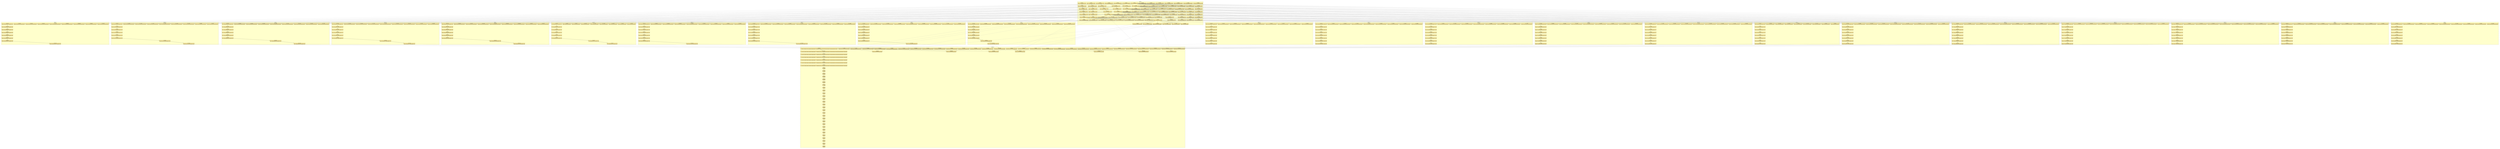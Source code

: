 digraph{node[shape=none margin=0 style=filled colorscheme=ylorrd9 fillcolor=2];compound=true;splines=line;subgraph clusterdummy0_0{style=invis;subgraph clusterdummy0_1{style=invis;subgraph clusterdummy0_2{style=invis;subgraph cluster0{style=dashed;colorscheme=ylorrd9;bgcolor=1;edge[arrowhead=empty];label=epoch_0;0[label=<<table border="0" cellborder="0" cellspacing="0"><tr><td>0:0 send</td></tr><hr/><tr><td> 1:0 1:30 1:31 1:32 1:33 1:34 1:35 </td></tr></table>>];1[label=<<table border="0" cellborder="0" cellspacing="0"><tr><td>0:1 send</td></tr><hr/><tr><td> 2:0 2:1 2:31 2:32 2:33 2:34 2:35 </td></tr></table>>];2[label=<<table border="0" cellborder="0" cellspacing="0"><tr><td>0:2 send</td></tr><hr/><tr><td> 3:0 3:1 3:2 3:32 3:33 3:34 3:35 </td></tr></table>>];3[label=<<table border="0" cellborder="0" cellspacing="0"><tr><td>0:3 send</td></tr><hr/><tr><td> 4:0 4:1 4:2 4:3 4:33 4:34 4:35 </td></tr></table>>];4[label=<<table border="0" cellborder="0" cellspacing="0"><tr><td>0:4 send</td></tr><hr/><tr><td> 5:0 5:1 5:2 5:3 5:4 5:34 5:35 </td></tr></table>>];5[label=<<table border="0" cellborder="0" cellspacing="0"><tr><td>0:5 send</td></tr><hr/><tr><td> 6:0 6:1 6:2 6:3 6:4 6:5 6:35 </td></tr></table>>];6[label=<<table border="0" cellborder="0" cellspacing="0"><tr><td>0:6 send</td></tr><hr/><tr><td> 7:0 7:1 7:2 7:3 7:4 7:5 7:6 </td></tr></table>>];65[label=<<table border="0" cellborder="0" cellspacing="0"><tr><td>1:0 recv</td></tr><hr/><tr><td> 0:0 2:3 3:4 4:5 5:6 6:7 7:8 </td></tr></table>>];67[label=<<table border="0" cellborder="0" cellspacing="0"><tr><td>1:2 send</td></tr><hr/><tr><td> 2:0 2:1 2:31 2:32 2:33 2:34 2:35 </td></tr></table>>];65->67;68[label=<<table border="0" cellborder="0" cellspacing="0"><tr><td>1:3 send</td></tr><hr/><tr><td> 3:0 3:1 3:2 3:32 3:33 3:34 3:35 </td></tr></table>>];65->68;69[label=<<table border="0" cellborder="0" cellspacing="0"><tr><td>1:4 send</td></tr><hr/><tr><td> 4:0 4:1 4:2 4:3 4:33 4:34 4:35 </td></tr></table>>];65->69;70[label=<<table border="0" cellborder="0" cellspacing="0"><tr><td>1:5 send</td></tr><hr/><tr><td> 5:0 5:1 5:2 5:3 5:4 5:34 5:35 </td></tr></table>>];65->70;71[label=<<table border="0" cellborder="0" cellspacing="0"><tr><td>1:6 send</td></tr><hr/><tr><td> 6:0 6:1 6:2 6:3 6:4 6:5 6:35 </td></tr></table>>];65->71;72[label=<<table border="0" cellborder="0" cellspacing="0"><tr><td>1:7 send</td></tr><hr/><tr><td> 7:0 7:1 7:2 7:3 7:4 7:5 7:6 </td></tr></table>>];65->72;95[label=<<table border="0" cellborder="0" cellspacing="0"><tr><td>1:30 recv</td></tr><hr/><tr><td> 0:0 2:3 3:4 4:5 5:6 6:7 7:8 </td></tr></table>>];65->95;96[label=<<table border="0" cellborder="0" cellspacing="0"><tr><td>1:31 recv</td></tr><hr/><tr><td> 0:0 2:3 3:4 4:5 5:6 6:7 7:8 </td></tr></table>>];95->96;97[label=<<table border="0" cellborder="0" cellspacing="0"><tr><td>1:32 recv</td></tr><hr/><tr><td> 0:0 2:3 3:4 4:5 5:6 6:7 7:8 </td></tr></table>>];96->97;98[label=<<table border="0" cellborder="0" cellspacing="0"><tr><td>1:33 recv</td></tr><hr/><tr><td> 0:0 2:3 3:4 4:5 5:6 6:7 7:8 </td></tr></table>>];97->98;99[label=<<table border="0" cellborder="0" cellspacing="0"><tr><td>1:34 recv</td></tr><hr/><tr><td> 0:0 2:3 3:4 4:5 5:6 6:7 7:8 </td></tr></table>>];98->99;100[label=<<table border="0" cellborder="0" cellspacing="0"><tr><td>1:35 recv</td></tr><hr/><tr><td> 0:0 2:3 3:4 4:5 5:6 6:7 7:8 </td></tr></table>>];99->100;102[label=<<table border="0" cellborder="0" cellspacing="0"><tr><td>2:0 recv</td></tr><hr/><tr><td> 0:1 1:2 3:5 4:6 5:7 6:8 7:9 </td></tr></table>>];103[label=<<table border="0" cellborder="0" cellspacing="0"><tr><td>2:1 recv</td></tr><hr/><tr><td> 0:1 1:2 3:5 4:6 5:7 6:8 7:9 </td></tr></table>>];102->103;105[label=<<table border="0" cellborder="0" cellspacing="0"><tr><td>2:3 send</td></tr><hr/><tr><td> 1:0 1:30 1:31 1:32 1:33 1:34 1:35 </td></tr></table>>];103->105;106[label=<<table border="0" cellborder="0" cellspacing="0"><tr><td>2:4 send</td></tr><hr/><tr><td> 3:0 3:1 3:2 3:32 3:33 3:34 3:35 </td></tr></table>>];103->106;107[label=<<table border="0" cellborder="0" cellspacing="0"><tr><td>2:5 send</td></tr><hr/><tr><td> 4:0 4:1 4:2 4:3 4:33 4:34 4:35 </td></tr></table>>];103->107;108[label=<<table border="0" cellborder="0" cellspacing="0"><tr><td>2:6 send</td></tr><hr/><tr><td> 5:0 5:1 5:2 5:3 5:4 5:34 5:35 </td></tr></table>>];103->108;109[label=<<table border="0" cellborder="0" cellspacing="0"><tr><td>2:7 send</td></tr><hr/><tr><td> 6:0 6:1 6:2 6:3 6:4 6:5 6:35 </td></tr></table>>];103->109;110[label=<<table border="0" cellborder="0" cellspacing="0"><tr><td>2:8 send</td></tr><hr/><tr><td> 7:0 7:1 7:2 7:3 7:4 7:5 7:6 </td></tr></table>>];103->110;133[label=<<table border="0" cellborder="0" cellspacing="0"><tr><td>2:31 recv</td></tr><hr/><tr><td> 0:1 1:2 3:5 4:6 5:7 6:8 7:9 </td></tr></table>>];103->133;134[label=<<table border="0" cellborder="0" cellspacing="0"><tr><td>2:32 recv</td></tr><hr/><tr><td> 0:1 1:2 3:5 4:6 5:7 6:8 7:9 </td></tr></table>>];133->134;135[label=<<table border="0" cellborder="0" cellspacing="0"><tr><td>2:33 recv</td></tr><hr/><tr><td> 0:1 1:2 3:5 4:6 5:7 6:8 7:9 </td></tr></table>>];134->135;136[label=<<table border="0" cellborder="0" cellspacing="0"><tr><td>2:34 recv</td></tr><hr/><tr><td> 0:1 1:2 3:5 4:6 5:7 6:8 7:9 </td></tr></table>>];135->136;137[label=<<table border="0" cellborder="0" cellspacing="0"><tr><td>2:35 recv</td></tr><hr/><tr><td> 0:1 1:2 3:5 4:6 5:7 6:8 7:9 </td></tr></table>>];136->137;139[label=<<table border="0" cellborder="0" cellspacing="0"><tr><td>3:0 recv</td></tr><hr/><tr><td> 0:2 1:3 2:4 4:7 5:8 6:9 7:10 </td></tr></table>>];140[label=<<table border="0" cellborder="0" cellspacing="0"><tr><td>3:1 recv</td></tr><hr/><tr><td> 0:2 1:3 2:4 4:7 5:8 6:9 7:10 </td></tr></table>>];139->140;141[label=<<table border="0" cellborder="0" cellspacing="0"><tr><td>3:2 recv</td></tr><hr/><tr><td> 0:2 1:3 2:4 4:7 5:8 6:9 7:10 </td></tr></table>>];140->141;143[label=<<table border="0" cellborder="0" cellspacing="0"><tr><td>3:4 send</td></tr><hr/><tr><td> 1:0 1:30 1:31 1:32 1:33 1:34 1:35 </td></tr></table>>];141->143;144[label=<<table border="0" cellborder="0" cellspacing="0"><tr><td>3:5 send</td></tr><hr/><tr><td> 2:0 2:1 2:31 2:32 2:33 2:34 2:35 </td></tr></table>>];141->144;145[label=<<table border="0" cellborder="0" cellspacing="0"><tr><td>3:6 send</td></tr><hr/><tr><td> 4:0 4:1 4:2 4:3 4:33 4:34 4:35 </td></tr></table>>];141->145;146[label=<<table border="0" cellborder="0" cellspacing="0"><tr><td>3:7 send</td></tr><hr/><tr><td> 5:0 5:1 5:2 5:3 5:4 5:34 5:35 </td></tr></table>>];141->146;147[label=<<table border="0" cellborder="0" cellspacing="0"><tr><td>3:8 send</td></tr><hr/><tr><td> 6:0 6:1 6:2 6:3 6:4 6:5 6:35 </td></tr></table>>];141->147;148[label=<<table border="0" cellborder="0" cellspacing="0"><tr><td>3:9 send</td></tr><hr/><tr><td> 7:0 7:1 7:2 7:3 7:4 7:5 7:6 </td></tr></table>>];141->148;171[label=<<table border="0" cellborder="0" cellspacing="0"><tr><td>3:32 recv</td></tr><hr/><tr><td> 0:2 1:3 2:4 4:7 5:8 6:9 7:10 </td></tr></table>>];141->171;172[label=<<table border="0" cellborder="0" cellspacing="0"><tr><td>3:33 recv</td></tr><hr/><tr><td> 0:2 1:3 2:4 4:7 5:8 6:9 7:10 </td></tr></table>>];171->172;173[label=<<table border="0" cellborder="0" cellspacing="0"><tr><td>3:34 recv</td></tr><hr/><tr><td> 0:2 1:3 2:4 4:7 5:8 6:9 7:10 </td></tr></table>>];172->173;174[label=<<table border="0" cellborder="0" cellspacing="0"><tr><td>3:35 recv</td></tr><hr/><tr><td> 0:2 1:3 2:4 4:7 5:8 6:9 7:10 </td></tr></table>>];173->174;176[label=<<table border="0" cellborder="0" cellspacing="0"><tr><td>4:0 recv</td></tr><hr/><tr><td> 0:3 1:4 2:5 3:6 5:9 6:10 7:11 </td></tr></table>>];177[label=<<table border="0" cellborder="0" cellspacing="0"><tr><td>4:1 recv</td></tr><hr/><tr><td> 0:3 1:4 2:5 3:6 5:9 6:10 7:11 </td></tr></table>>];176->177;178[label=<<table border="0" cellborder="0" cellspacing="0"><tr><td>4:2 recv</td></tr><hr/><tr><td> 0:3 1:4 2:5 3:6 5:9 6:10 7:11 </td></tr></table>>];177->178;179[label=<<table border="0" cellborder="0" cellspacing="0"><tr><td>4:3 recv</td></tr><hr/><tr><td> 0:3 1:4 2:5 3:6 5:9 6:10 7:11 </td></tr></table>>];178->179;181[label=<<table border="0" cellborder="0" cellspacing="0"><tr><td>4:5 send</td></tr><hr/><tr><td> 1:0 1:30 1:31 1:32 1:33 1:34 1:35 </td></tr></table>>];179->181;182[label=<<table border="0" cellborder="0" cellspacing="0"><tr><td>4:6 send</td></tr><hr/><tr><td> 2:0 2:1 2:31 2:32 2:33 2:34 2:35 </td></tr></table>>];179->182;183[label=<<table border="0" cellborder="0" cellspacing="0"><tr><td>4:7 send</td></tr><hr/><tr><td> 3:0 3:1 3:2 3:32 3:33 3:34 3:35 </td></tr></table>>];179->183;184[label=<<table border="0" cellborder="0" cellspacing="0"><tr><td>4:8 send</td></tr><hr/><tr><td> 5:0 5:1 5:2 5:3 5:4 5:34 5:35 </td></tr></table>>];179->184;185[label=<<table border="0" cellborder="0" cellspacing="0"><tr><td>4:9 send</td></tr><hr/><tr><td> 6:0 6:1 6:2 6:3 6:4 6:5 6:35 </td></tr></table>>];179->185;186[label=<<table border="0" cellborder="0" cellspacing="0"><tr><td>4:10 send</td></tr><hr/><tr><td> 7:0 7:1 7:2 7:3 7:4 7:5 7:6 </td></tr></table>>];179->186;209[label=<<table border="0" cellborder="0" cellspacing="0"><tr><td>4:33 recv</td></tr><hr/><tr><td> 0:3 1:4 2:5 3:6 5:9 6:10 7:11 </td></tr></table>>];179->209;210[label=<<table border="0" cellborder="0" cellspacing="0"><tr><td>4:34 recv</td></tr><hr/><tr><td> 0:3 1:4 2:5 3:6 5:9 6:10 7:11 </td></tr></table>>];209->210;211[label=<<table border="0" cellborder="0" cellspacing="0"><tr><td>4:35 recv</td></tr><hr/><tr><td> 0:3 1:4 2:5 3:6 5:9 6:10 7:11 </td></tr></table>>];210->211;213[label=<<table border="0" cellborder="0" cellspacing="0"><tr><td>5:0 recv</td></tr><hr/><tr><td> 0:4 1:5 2:6 3:7 4:8 6:11 7:12 </td></tr></table>>];214[label=<<table border="0" cellborder="0" cellspacing="0"><tr><td>5:1 recv</td></tr><hr/><tr><td> 0:4 1:5 2:6 3:7 4:8 6:11 7:12 </td></tr></table>>];213->214;215[label=<<table border="0" cellborder="0" cellspacing="0"><tr><td>5:2 recv</td></tr><hr/><tr><td> 0:4 1:5 2:6 3:7 4:8 6:11 7:12 </td></tr></table>>];214->215;216[label=<<table border="0" cellborder="0" cellspacing="0"><tr><td>5:3 recv</td></tr><hr/><tr><td> 0:4 1:5 2:6 3:7 4:8 6:11 7:12 </td></tr></table>>];215->216;217[label=<<table border="0" cellborder="0" cellspacing="0"><tr><td>5:4 recv</td></tr><hr/><tr><td> 0:4 1:5 2:6 3:7 4:8 6:11 7:12 </td></tr></table>>];216->217;219[label=<<table border="0" cellborder="0" cellspacing="0"><tr><td>5:6 send</td></tr><hr/><tr><td> 1:0 1:30 1:31 1:32 1:33 1:34 1:35 </td></tr></table>>];217->219;220[label=<<table border="0" cellborder="0" cellspacing="0"><tr><td>5:7 send</td></tr><hr/><tr><td> 2:0 2:1 2:31 2:32 2:33 2:34 2:35 </td></tr></table>>];217->220;221[label=<<table border="0" cellborder="0" cellspacing="0"><tr><td>5:8 send</td></tr><hr/><tr><td> 3:0 3:1 3:2 3:32 3:33 3:34 3:35 </td></tr></table>>];217->221;222[label=<<table border="0" cellborder="0" cellspacing="0"><tr><td>5:9 send</td></tr><hr/><tr><td> 4:0 4:1 4:2 4:3 4:33 4:34 4:35 </td></tr></table>>];217->222;223[label=<<table border="0" cellborder="0" cellspacing="0"><tr><td>5:10 send</td></tr><hr/><tr><td> 6:0 6:1 6:2 6:3 6:4 6:5 6:35 </td></tr></table>>];217->223;224[label=<<table border="0" cellborder="0" cellspacing="0"><tr><td>5:11 send</td></tr><hr/><tr><td> 7:0 7:1 7:2 7:3 7:4 7:5 7:6 </td></tr></table>>];217->224;247[label=<<table border="0" cellborder="0" cellspacing="0"><tr><td>5:34 recv</td></tr><hr/><tr><td> 0:4 1:5 2:6 3:7 4:8 6:11 7:12 </td></tr></table>>];217->247;248[label=<<table border="0" cellborder="0" cellspacing="0"><tr><td>5:35 recv</td></tr><hr/><tr><td> 0:4 1:5 2:6 3:7 4:8 6:11 7:12 </td></tr></table>>];247->248;250[label=<<table border="0" cellborder="0" cellspacing="0"><tr><td>6:0 recv</td></tr><hr/><tr><td> 0:5 1:6 2:7 3:8 4:9 5:10 7:13 </td></tr></table>>];251[label=<<table border="0" cellborder="0" cellspacing="0"><tr><td>6:1 recv</td></tr><hr/><tr><td> 0:5 1:6 2:7 3:8 4:9 5:10 7:13 </td></tr></table>>];250->251;252[label=<<table border="0" cellborder="0" cellspacing="0"><tr><td>6:2 recv</td></tr><hr/><tr><td> 0:5 1:6 2:7 3:8 4:9 5:10 7:13 </td></tr></table>>];251->252;253[label=<<table border="0" cellborder="0" cellspacing="0"><tr><td>6:3 recv</td></tr><hr/><tr><td> 0:5 1:6 2:7 3:8 4:9 5:10 7:13 </td></tr></table>>];252->253;254[label=<<table border="0" cellborder="0" cellspacing="0"><tr><td>6:4 recv</td></tr><hr/><tr><td> 0:5 1:6 2:7 3:8 4:9 5:10 7:13 </td></tr></table>>];253->254;255[label=<<table border="0" cellborder="0" cellspacing="0"><tr><td>6:5 recv</td></tr><hr/><tr><td> 0:5 1:6 2:7 3:8 4:9 5:10 7:13 </td></tr></table>>];254->255;257[label=<<table border="0" cellborder="0" cellspacing="0"><tr><td>6:7 send</td></tr><hr/><tr><td> 1:0 1:30 1:31 1:32 1:33 1:34 1:35 </td></tr></table>>];255->257;258[label=<<table border="0" cellborder="0" cellspacing="0"><tr><td>6:8 send</td></tr><hr/><tr><td> 2:0 2:1 2:31 2:32 2:33 2:34 2:35 </td></tr></table>>];255->258;259[label=<<table border="0" cellborder="0" cellspacing="0"><tr><td>6:9 send</td></tr><hr/><tr><td> 3:0 3:1 3:2 3:32 3:33 3:34 3:35 </td></tr></table>>];255->259;260[label=<<table border="0" cellborder="0" cellspacing="0"><tr><td>6:10 send</td></tr><hr/><tr><td> 4:0 4:1 4:2 4:3 4:33 4:34 4:35 </td></tr></table>>];255->260;261[label=<<table border="0" cellborder="0" cellspacing="0"><tr><td>6:11 send</td></tr><hr/><tr><td> 5:0 5:1 5:2 5:3 5:4 5:34 5:35 </td></tr></table>>];255->261;262[label=<<table border="0" cellborder="0" cellspacing="0"><tr><td>6:12 send</td></tr><hr/><tr><td> 7:0 7:1 7:2 7:3 7:4 7:5 7:6 </td></tr></table>>];255->262;285[label=<<table border="0" cellborder="0" cellspacing="0"><tr><td>6:35 recv</td></tr><hr/><tr><td> 0:5 1:6 2:7 3:8 4:9 5:10 7:13 </td></tr></table>>];255->285;287[label=<<table border="0" cellborder="0" cellspacing="0"><tr><td>7:0 recv</td></tr><hr/><tr><td> 0:6 1:7 2:8 3:9 4:10 5:11 6:12 </td></tr></table>>];288[label=<<table border="0" cellborder="0" cellspacing="0"><tr><td>7:1 recv</td></tr><hr/><tr><td> 0:6 1:7 2:8 3:9 4:10 5:11 6:12 </td></tr></table>>];287->288;289[label=<<table border="0" cellborder="0" cellspacing="0"><tr><td>7:2 recv</td></tr><hr/><tr><td> 0:6 1:7 2:8 3:9 4:10 5:11 6:12 </td></tr></table>>];288->289;290[label=<<table border="0" cellborder="0" cellspacing="0"><tr><td>7:3 recv</td></tr><hr/><tr><td> 0:6 1:7 2:8 3:9 4:10 5:11 6:12 </td></tr></table>>];289->290;291[label=<<table border="0" cellborder="0" cellspacing="0"><tr><td>7:4 recv</td></tr><hr/><tr><td> 0:6 1:7 2:8 3:9 4:10 5:11 6:12 </td></tr></table>>];290->291;292[label=<<table border="0" cellborder="0" cellspacing="0"><tr><td>7:5 recv</td></tr><hr/><tr><td> 0:6 1:7 2:8 3:9 4:10 5:11 6:12 </td></tr></table>>];291->292;293[label=<<table border="0" cellborder="0" cellspacing="0"><tr><td>7:6 recv</td></tr><hr/><tr><td> 0:6 1:7 2:8 3:9 4:10 5:11 6:12 </td></tr></table>>];292->293;295[label=<<table border="0" cellborder="0" cellspacing="0"><tr><td>7:8 send</td></tr><hr/><tr><td> 1:0 1:30 1:31 1:32 1:33 1:34 1:35 </td></tr></table>>];293->295;296[label=<<table border="0" cellborder="0" cellspacing="0"><tr><td>7:9 send</td></tr><hr/><tr><td> 2:0 2:1 2:31 2:32 2:33 2:34 2:35 </td></tr></table>>];293->296;297[label=<<table border="0" cellborder="0" cellspacing="0"><tr><td>7:10 send</td></tr><hr/><tr><td> 3:0 3:1 3:2 3:32 3:33 3:34 3:35 </td></tr></table>>];293->297;298[label=<<table border="0" cellborder="0" cellspacing="0"><tr><td>7:11 send</td></tr><hr/><tr><td> 4:0 4:1 4:2 4:3 4:33 4:34 4:35 </td></tr></table>>];293->298;299[label=<<table border="0" cellborder="0" cellspacing="0"><tr><td>7:12 send</td></tr><hr/><tr><td> 5:0 5:1 5:2 5:3 5:4 5:34 5:35 </td></tr></table>>];293->299;300[label=<<table border="0" cellborder="0" cellspacing="0"><tr><td>7:13 send</td></tr><hr/><tr><td> 6:0 6:1 6:2 6:3 6:4 6:5 6:35 </td></tr></table>>];293->300;}}}}subgraph clusterdummy1_0{style=invis;subgraph clusterdummy1_1{style=invis;subgraph clusterdummy1_2{style=invis;subgraph cluster1{style=dashed;colorscheme=ylorrd9;bgcolor=1;edge[arrowhead=empty];label=epoch_1;28[label=<<table border="0" cellborder="0" cellspacing="0"><tr><td>0:28 send</td></tr><hr/><tr><td> 29:0 29:1 29:2 29:3 29:4 29:5 29:6 29:7 </td></tr></table>>];94[label=<<table border="0" cellborder="0" cellspacing="0"><tr><td>1:29 send</td></tr><hr/><tr><td> 29:0 29:1 29:2 29:3 29:4 29:5 29:6 29:7 </td></tr></table>>];132[label=<<table border="0" cellborder="0" cellspacing="0"><tr><td>2:30 send</td></tr><hr/><tr><td> 29:0 29:1 29:2 29:3 29:4 29:5 29:6 29:7 </td></tr></table>>];170[label=<<table border="0" cellborder="0" cellspacing="0"><tr><td>3:31 send</td></tr><hr/><tr><td> 29:0 29:1 29:2 29:3 29:4 29:5 29:6 29:7 </td></tr></table>>];208[label=<<table border="0" cellborder="0" cellspacing="0"><tr><td>4:32 send</td></tr><hr/><tr><td> 29:0 29:1 29:2 29:3 29:4 29:5 29:6 29:7 </td></tr></table>>];246[label=<<table border="0" cellborder="0" cellspacing="0"><tr><td>5:33 send</td></tr><hr/><tr><td> 29:0 29:1 29:2 29:3 29:4 29:5 29:6 29:7 </td></tr></table>>];284[label=<<table border="0" cellborder="0" cellspacing="0"><tr><td>6:34 send</td></tr><hr/><tr><td> 29:0 29:1 29:2 29:3 29:4 29:5 29:6 29:7 </td></tr></table>>];322[label=<<table border="0" cellborder="0" cellspacing="0"><tr><td>7:35 send</td></tr><hr/><tr><td> 29:0 29:1 29:2 29:3 29:4 29:5 29:6 29:7 </td></tr></table>>];513[label=<<table border="0" cellborder="0" cellspacing="0"><tr><td>29:0 recv</td></tr><hr/><tr><td> 0:28 1:29 2:30 3:31 4:32 5:33 6:34 7:35 </td></tr></table>>];514[label=<<table border="0" cellborder="0" cellspacing="0"><tr><td>29:1 recv</td></tr><hr/><tr><td> 0:28 1:29 2:30 3:31 4:32 5:33 6:34 7:35 </td></tr></table>>];513->514;515[label=<<table border="0" cellborder="0" cellspacing="0"><tr><td>29:2 recv</td></tr><hr/><tr><td> 0:28 1:29 2:30 3:31 4:32 5:33 6:34 7:35 </td></tr></table>>];514->515;516[label=<<table border="0" cellborder="0" cellspacing="0"><tr><td>29:3 recv</td></tr><hr/><tr><td> 0:28 1:29 2:30 3:31 4:32 5:33 6:34 7:35 </td></tr></table>>];515->516;517[label=<<table border="0" cellborder="0" cellspacing="0"><tr><td>29:4 recv</td></tr><hr/><tr><td> 0:28 1:29 2:30 3:31 4:32 5:33 6:34 7:35 </td></tr></table>>];516->517;518[label=<<table border="0" cellborder="0" cellspacing="0"><tr><td>29:5 recv</td></tr><hr/><tr><td> 0:28 1:29 2:30 3:31 4:32 5:33 6:34 7:35 </td></tr></table>>];517->518;519[label=<<table border="0" cellborder="0" cellspacing="0"><tr><td>29:6 recv</td></tr><hr/><tr><td> 0:28 1:29 2:30 3:31 4:32 5:33 6:34 7:35 </td></tr></table>>];518->519;520[label=<<table border="0" cellborder="0" cellspacing="0"><tr><td>29:7 recv</td></tr><hr/><tr><td> 0:28 1:29 2:30 3:31 4:32 5:33 6:34 7:35 </td></tr></table>>];519->520;}}}}subgraph clusterdummy2_0{style=invis;subgraph clusterdummy2_1{style=invis;subgraph clusterdummy2_2{style=invis;subgraph cluster2{style=dashed;colorscheme=ylorrd9;bgcolor=1;edge[arrowhead=empty];label=epoch_2;27[label=<<table border="0" cellborder="0" cellspacing="0"><tr><td>0:27 send</td></tr><hr/><tr><td> 28:0 28:1 28:2 28:3 28:4 28:5 28:6 28:7 </td></tr></table>>];93[label=<<table border="0" cellborder="0" cellspacing="0"><tr><td>1:28 send</td></tr><hr/><tr><td> 28:0 28:1 28:2 28:3 28:4 28:5 28:6 28:7 </td></tr></table>>];131[label=<<table border="0" cellborder="0" cellspacing="0"><tr><td>2:29 send</td></tr><hr/><tr><td> 28:0 28:1 28:2 28:3 28:4 28:5 28:6 28:7 </td></tr></table>>];169[label=<<table border="0" cellborder="0" cellspacing="0"><tr><td>3:30 send</td></tr><hr/><tr><td> 28:0 28:1 28:2 28:3 28:4 28:5 28:6 28:7 </td></tr></table>>];207[label=<<table border="0" cellborder="0" cellspacing="0"><tr><td>4:31 send</td></tr><hr/><tr><td> 28:0 28:1 28:2 28:3 28:4 28:5 28:6 28:7 </td></tr></table>>];245[label=<<table border="0" cellborder="0" cellspacing="0"><tr><td>5:32 send</td></tr><hr/><tr><td> 28:0 28:1 28:2 28:3 28:4 28:5 28:6 28:7 </td></tr></table>>];283[label=<<table border="0" cellborder="0" cellspacing="0"><tr><td>6:33 send</td></tr><hr/><tr><td> 28:0 28:1 28:2 28:3 28:4 28:5 28:6 28:7 </td></tr></table>>];321[label=<<table border="0" cellborder="0" cellspacing="0"><tr><td>7:34 send</td></tr><hr/><tr><td> 28:0 28:1 28:2 28:3 28:4 28:5 28:6 28:7 </td></tr></table>>];504[label=<<table border="0" cellborder="0" cellspacing="0"><tr><td>28:0 recv</td></tr><hr/><tr><td> 0:27 1:28 2:29 3:30 4:31 5:32 6:33 7:34 </td></tr></table>>];505[label=<<table border="0" cellborder="0" cellspacing="0"><tr><td>28:1 recv</td></tr><hr/><tr><td> 0:27 1:28 2:29 3:30 4:31 5:32 6:33 7:34 </td></tr></table>>];504->505;506[label=<<table border="0" cellborder="0" cellspacing="0"><tr><td>28:2 recv</td></tr><hr/><tr><td> 0:27 1:28 2:29 3:30 4:31 5:32 6:33 7:34 </td></tr></table>>];505->506;507[label=<<table border="0" cellborder="0" cellspacing="0"><tr><td>28:3 recv</td></tr><hr/><tr><td> 0:27 1:28 2:29 3:30 4:31 5:32 6:33 7:34 </td></tr></table>>];506->507;508[label=<<table border="0" cellborder="0" cellspacing="0"><tr><td>28:4 recv</td></tr><hr/><tr><td> 0:27 1:28 2:29 3:30 4:31 5:32 6:33 7:34 </td></tr></table>>];507->508;509[label=<<table border="0" cellborder="0" cellspacing="0"><tr><td>28:5 recv</td></tr><hr/><tr><td> 0:27 1:28 2:29 3:30 4:31 5:32 6:33 7:34 </td></tr></table>>];508->509;510[label=<<table border="0" cellborder="0" cellspacing="0"><tr><td>28:6 recv</td></tr><hr/><tr><td> 0:27 1:28 2:29 3:30 4:31 5:32 6:33 7:34 </td></tr></table>>];509->510;511[label=<<table border="0" cellborder="0" cellspacing="0"><tr><td>28:7 recv</td></tr><hr/><tr><td> 0:27 1:28 2:29 3:30 4:31 5:32 6:33 7:34 </td></tr></table>>];510->511;}}}}subgraph clusterdummy3_0{style=invis;subgraph clusterdummy3_1{style=invis;subgraph clusterdummy3_2{style=invis;subgraph cluster3{style=dashed;colorscheme=ylorrd9;bgcolor=1;edge[arrowhead=empty];label=epoch_3;26[label=<<table border="0" cellborder="0" cellspacing="0"><tr><td>0:26 send</td></tr><hr/><tr><td> 27:0 27:1 27:2 27:3 27:4 27:5 27:6 27:7 </td></tr></table>>];92[label=<<table border="0" cellborder="0" cellspacing="0"><tr><td>1:27 send</td></tr><hr/><tr><td> 27:0 27:1 27:2 27:3 27:4 27:5 27:6 27:7 </td></tr></table>>];130[label=<<table border="0" cellborder="0" cellspacing="0"><tr><td>2:28 send</td></tr><hr/><tr><td> 27:0 27:1 27:2 27:3 27:4 27:5 27:6 27:7 </td></tr></table>>];168[label=<<table border="0" cellborder="0" cellspacing="0"><tr><td>3:29 send</td></tr><hr/><tr><td> 27:0 27:1 27:2 27:3 27:4 27:5 27:6 27:7 </td></tr></table>>];206[label=<<table border="0" cellborder="0" cellspacing="0"><tr><td>4:30 send</td></tr><hr/><tr><td> 27:0 27:1 27:2 27:3 27:4 27:5 27:6 27:7 </td></tr></table>>];244[label=<<table border="0" cellborder="0" cellspacing="0"><tr><td>5:31 send</td></tr><hr/><tr><td> 27:0 27:1 27:2 27:3 27:4 27:5 27:6 27:7 </td></tr></table>>];282[label=<<table border="0" cellborder="0" cellspacing="0"><tr><td>6:32 send</td></tr><hr/><tr><td> 27:0 27:1 27:2 27:3 27:4 27:5 27:6 27:7 </td></tr></table>>];320[label=<<table border="0" cellborder="0" cellspacing="0"><tr><td>7:33 send</td></tr><hr/><tr><td> 27:0 27:1 27:2 27:3 27:4 27:5 27:6 27:7 </td></tr></table>>];495[label=<<table border="0" cellborder="0" cellspacing="0"><tr><td>27:0 recv</td></tr><hr/><tr><td> 0:26 1:27 2:28 3:29 4:30 5:31 6:32 7:33 </td></tr></table>>];496[label=<<table border="0" cellborder="0" cellspacing="0"><tr><td>27:1 recv</td></tr><hr/><tr><td> 0:26 1:27 2:28 3:29 4:30 5:31 6:32 7:33 </td></tr></table>>];495->496;497[label=<<table border="0" cellborder="0" cellspacing="0"><tr><td>27:2 recv</td></tr><hr/><tr><td> 0:26 1:27 2:28 3:29 4:30 5:31 6:32 7:33 </td></tr></table>>];496->497;498[label=<<table border="0" cellborder="0" cellspacing="0"><tr><td>27:3 recv</td></tr><hr/><tr><td> 0:26 1:27 2:28 3:29 4:30 5:31 6:32 7:33 </td></tr></table>>];497->498;499[label=<<table border="0" cellborder="0" cellspacing="0"><tr><td>27:4 recv</td></tr><hr/><tr><td> 0:26 1:27 2:28 3:29 4:30 5:31 6:32 7:33 </td></tr></table>>];498->499;500[label=<<table border="0" cellborder="0" cellspacing="0"><tr><td>27:5 recv</td></tr><hr/><tr><td> 0:26 1:27 2:28 3:29 4:30 5:31 6:32 7:33 </td></tr></table>>];499->500;501[label=<<table border="0" cellborder="0" cellspacing="0"><tr><td>27:6 recv</td></tr><hr/><tr><td> 0:26 1:27 2:28 3:29 4:30 5:31 6:32 7:33 </td></tr></table>>];500->501;502[label=<<table border="0" cellborder="0" cellspacing="0"><tr><td>27:7 recv</td></tr><hr/><tr><td> 0:26 1:27 2:28 3:29 4:30 5:31 6:32 7:33 </td></tr></table>>];501->502;}}}}subgraph clusterdummy4_0{style=invis;subgraph clusterdummy4_1{style=invis;subgraph clusterdummy4_2{style=invis;subgraph cluster4{style=dashed;colorscheme=ylorrd9;bgcolor=1;edge[arrowhead=empty];label=epoch_4;25[label=<<table border="0" cellborder="0" cellspacing="0"><tr><td>0:25 send</td></tr><hr/><tr><td> 26:0 26:1 26:2 26:3 26:4 26:5 26:6 26:7 </td></tr></table>>];91[label=<<table border="0" cellborder="0" cellspacing="0"><tr><td>1:26 send</td></tr><hr/><tr><td> 26:0 26:1 26:2 26:3 26:4 26:5 26:6 26:7 </td></tr></table>>];129[label=<<table border="0" cellborder="0" cellspacing="0"><tr><td>2:27 send</td></tr><hr/><tr><td> 26:0 26:1 26:2 26:3 26:4 26:5 26:6 26:7 </td></tr></table>>];167[label=<<table border="0" cellborder="0" cellspacing="0"><tr><td>3:28 send</td></tr><hr/><tr><td> 26:0 26:1 26:2 26:3 26:4 26:5 26:6 26:7 </td></tr></table>>];205[label=<<table border="0" cellborder="0" cellspacing="0"><tr><td>4:29 send</td></tr><hr/><tr><td> 26:0 26:1 26:2 26:3 26:4 26:5 26:6 26:7 </td></tr></table>>];243[label=<<table border="0" cellborder="0" cellspacing="0"><tr><td>5:30 send</td></tr><hr/><tr><td> 26:0 26:1 26:2 26:3 26:4 26:5 26:6 26:7 </td></tr></table>>];281[label=<<table border="0" cellborder="0" cellspacing="0"><tr><td>6:31 send</td></tr><hr/><tr><td> 26:0 26:1 26:2 26:3 26:4 26:5 26:6 26:7 </td></tr></table>>];319[label=<<table border="0" cellborder="0" cellspacing="0"><tr><td>7:32 send</td></tr><hr/><tr><td> 26:0 26:1 26:2 26:3 26:4 26:5 26:6 26:7 </td></tr></table>>];486[label=<<table border="0" cellborder="0" cellspacing="0"><tr><td>26:0 recv</td></tr><hr/><tr><td> 0:25 1:26 2:27 3:28 4:29 5:30 6:31 7:32 </td></tr></table>>];487[label=<<table border="0" cellborder="0" cellspacing="0"><tr><td>26:1 recv</td></tr><hr/><tr><td> 0:25 1:26 2:27 3:28 4:29 5:30 6:31 7:32 </td></tr></table>>];486->487;488[label=<<table border="0" cellborder="0" cellspacing="0"><tr><td>26:2 recv</td></tr><hr/><tr><td> 0:25 1:26 2:27 3:28 4:29 5:30 6:31 7:32 </td></tr></table>>];487->488;489[label=<<table border="0" cellborder="0" cellspacing="0"><tr><td>26:3 recv</td></tr><hr/><tr><td> 0:25 1:26 2:27 3:28 4:29 5:30 6:31 7:32 </td></tr></table>>];488->489;490[label=<<table border="0" cellborder="0" cellspacing="0"><tr><td>26:4 recv</td></tr><hr/><tr><td> 0:25 1:26 2:27 3:28 4:29 5:30 6:31 7:32 </td></tr></table>>];489->490;491[label=<<table border="0" cellborder="0" cellspacing="0"><tr><td>26:5 recv</td></tr><hr/><tr><td> 0:25 1:26 2:27 3:28 4:29 5:30 6:31 7:32 </td></tr></table>>];490->491;492[label=<<table border="0" cellborder="0" cellspacing="0"><tr><td>26:6 recv</td></tr><hr/><tr><td> 0:25 1:26 2:27 3:28 4:29 5:30 6:31 7:32 </td></tr></table>>];491->492;493[label=<<table border="0" cellborder="0" cellspacing="0"><tr><td>26:7 recv</td></tr><hr/><tr><td> 0:25 1:26 2:27 3:28 4:29 5:30 6:31 7:32 </td></tr></table>>];492->493;}}}}subgraph clusterdummy5_0{style=invis;subgraph clusterdummy5_1{style=invis;subgraph clusterdummy5_2{style=invis;subgraph cluster5{style=dashed;colorscheme=ylorrd9;bgcolor=1;edge[arrowhead=empty];label=epoch_5;24[label=<<table border="0" cellborder="0" cellspacing="0"><tr><td>0:24 send</td></tr><hr/><tr><td> 25:0 25:1 25:2 25:3 25:4 25:5 25:6 25:7 </td></tr></table>>];90[label=<<table border="0" cellborder="0" cellspacing="0"><tr><td>1:25 send</td></tr><hr/><tr><td> 25:0 25:1 25:2 25:3 25:4 25:5 25:6 25:7 </td></tr></table>>];128[label=<<table border="0" cellborder="0" cellspacing="0"><tr><td>2:26 send</td></tr><hr/><tr><td> 25:0 25:1 25:2 25:3 25:4 25:5 25:6 25:7 </td></tr></table>>];166[label=<<table border="0" cellborder="0" cellspacing="0"><tr><td>3:27 send</td></tr><hr/><tr><td> 25:0 25:1 25:2 25:3 25:4 25:5 25:6 25:7 </td></tr></table>>];204[label=<<table border="0" cellborder="0" cellspacing="0"><tr><td>4:28 send</td></tr><hr/><tr><td> 25:0 25:1 25:2 25:3 25:4 25:5 25:6 25:7 </td></tr></table>>];242[label=<<table border="0" cellborder="0" cellspacing="0"><tr><td>5:29 send</td></tr><hr/><tr><td> 25:0 25:1 25:2 25:3 25:4 25:5 25:6 25:7 </td></tr></table>>];280[label=<<table border="0" cellborder="0" cellspacing="0"><tr><td>6:30 send</td></tr><hr/><tr><td> 25:0 25:1 25:2 25:3 25:4 25:5 25:6 25:7 </td></tr></table>>];318[label=<<table border="0" cellborder="0" cellspacing="0"><tr><td>7:31 send</td></tr><hr/><tr><td> 25:0 25:1 25:2 25:3 25:4 25:5 25:6 25:7 </td></tr></table>>];477[label=<<table border="0" cellborder="0" cellspacing="0"><tr><td>25:0 recv</td></tr><hr/><tr><td> 0:24 1:25 2:26 3:27 4:28 5:29 6:30 7:31 </td></tr></table>>];478[label=<<table border="0" cellborder="0" cellspacing="0"><tr><td>25:1 recv</td></tr><hr/><tr><td> 0:24 1:25 2:26 3:27 4:28 5:29 6:30 7:31 </td></tr></table>>];477->478;479[label=<<table border="0" cellborder="0" cellspacing="0"><tr><td>25:2 recv</td></tr><hr/><tr><td> 0:24 1:25 2:26 3:27 4:28 5:29 6:30 7:31 </td></tr></table>>];478->479;480[label=<<table border="0" cellborder="0" cellspacing="0"><tr><td>25:3 recv</td></tr><hr/><tr><td> 0:24 1:25 2:26 3:27 4:28 5:29 6:30 7:31 </td></tr></table>>];479->480;481[label=<<table border="0" cellborder="0" cellspacing="0"><tr><td>25:4 recv</td></tr><hr/><tr><td> 0:24 1:25 2:26 3:27 4:28 5:29 6:30 7:31 </td></tr></table>>];480->481;482[label=<<table border="0" cellborder="0" cellspacing="0"><tr><td>25:5 recv</td></tr><hr/><tr><td> 0:24 1:25 2:26 3:27 4:28 5:29 6:30 7:31 </td></tr></table>>];481->482;483[label=<<table border="0" cellborder="0" cellspacing="0"><tr><td>25:6 recv</td></tr><hr/><tr><td> 0:24 1:25 2:26 3:27 4:28 5:29 6:30 7:31 </td></tr></table>>];482->483;484[label=<<table border="0" cellborder="0" cellspacing="0"><tr><td>25:7 recv</td></tr><hr/><tr><td> 0:24 1:25 2:26 3:27 4:28 5:29 6:30 7:31 </td></tr></table>>];483->484;}}}}subgraph clusterdummy6_0{style=invis;subgraph clusterdummy6_1{style=invis;subgraph clusterdummy6_2{style=invis;subgraph cluster6{style=dashed;colorscheme=ylorrd9;bgcolor=1;edge[arrowhead=empty];label=epoch_6;23[label=<<table border="0" cellborder="0" cellspacing="0"><tr><td>0:23 send</td></tr><hr/><tr><td> 24:0 24:1 24:2 24:3 24:4 24:5 24:6 24:7 </td></tr></table>>];89[label=<<table border="0" cellborder="0" cellspacing="0"><tr><td>1:24 send</td></tr><hr/><tr><td> 24:0 24:1 24:2 24:3 24:4 24:5 24:6 24:7 </td></tr></table>>];127[label=<<table border="0" cellborder="0" cellspacing="0"><tr><td>2:25 send</td></tr><hr/><tr><td> 24:0 24:1 24:2 24:3 24:4 24:5 24:6 24:7 </td></tr></table>>];165[label=<<table border="0" cellborder="0" cellspacing="0"><tr><td>3:26 send</td></tr><hr/><tr><td> 24:0 24:1 24:2 24:3 24:4 24:5 24:6 24:7 </td></tr></table>>];203[label=<<table border="0" cellborder="0" cellspacing="0"><tr><td>4:27 send</td></tr><hr/><tr><td> 24:0 24:1 24:2 24:3 24:4 24:5 24:6 24:7 </td></tr></table>>];241[label=<<table border="0" cellborder="0" cellspacing="0"><tr><td>5:28 send</td></tr><hr/><tr><td> 24:0 24:1 24:2 24:3 24:4 24:5 24:6 24:7 </td></tr></table>>];279[label=<<table border="0" cellborder="0" cellspacing="0"><tr><td>6:29 send</td></tr><hr/><tr><td> 24:0 24:1 24:2 24:3 24:4 24:5 24:6 24:7 </td></tr></table>>];317[label=<<table border="0" cellborder="0" cellspacing="0"><tr><td>7:30 send</td></tr><hr/><tr><td> 24:0 24:1 24:2 24:3 24:4 24:5 24:6 24:7 </td></tr></table>>];468[label=<<table border="0" cellborder="0" cellspacing="0"><tr><td>24:0 recv</td></tr><hr/><tr><td> 0:23 1:24 2:25 3:26 4:27 5:28 6:29 7:30 </td></tr></table>>];469[label=<<table border="0" cellborder="0" cellspacing="0"><tr><td>24:1 recv</td></tr><hr/><tr><td> 0:23 1:24 2:25 3:26 4:27 5:28 6:29 7:30 </td></tr></table>>];468->469;470[label=<<table border="0" cellborder="0" cellspacing="0"><tr><td>24:2 recv</td></tr><hr/><tr><td> 0:23 1:24 2:25 3:26 4:27 5:28 6:29 7:30 </td></tr></table>>];469->470;471[label=<<table border="0" cellborder="0" cellspacing="0"><tr><td>24:3 recv</td></tr><hr/><tr><td> 0:23 1:24 2:25 3:26 4:27 5:28 6:29 7:30 </td></tr></table>>];470->471;472[label=<<table border="0" cellborder="0" cellspacing="0"><tr><td>24:4 recv</td></tr><hr/><tr><td> 0:23 1:24 2:25 3:26 4:27 5:28 6:29 7:30 </td></tr></table>>];471->472;473[label=<<table border="0" cellborder="0" cellspacing="0"><tr><td>24:5 recv</td></tr><hr/><tr><td> 0:23 1:24 2:25 3:26 4:27 5:28 6:29 7:30 </td></tr></table>>];472->473;474[label=<<table border="0" cellborder="0" cellspacing="0"><tr><td>24:6 recv</td></tr><hr/><tr><td> 0:23 1:24 2:25 3:26 4:27 5:28 6:29 7:30 </td></tr></table>>];473->474;475[label=<<table border="0" cellborder="0" cellspacing="0"><tr><td>24:7 recv</td></tr><hr/><tr><td> 0:23 1:24 2:25 3:26 4:27 5:28 6:29 7:30 </td></tr></table>>];474->475;}}}}subgraph clusterdummy7_0{style=invis;subgraph clusterdummy7_1{style=invis;subgraph clusterdummy7_2{style=invis;subgraph cluster7{style=dashed;colorscheme=ylorrd9;bgcolor=1;edge[arrowhead=empty];label=epoch_7;22[label=<<table border="0" cellborder="0" cellspacing="0"><tr><td>0:22 send</td></tr><hr/><tr><td> 23:0 23:1 23:2 23:3 23:4 23:5 23:6 23:7 </td></tr></table>>];88[label=<<table border="0" cellborder="0" cellspacing="0"><tr><td>1:23 send</td></tr><hr/><tr><td> 23:0 23:1 23:2 23:3 23:4 23:5 23:6 23:7 </td></tr></table>>];126[label=<<table border="0" cellborder="0" cellspacing="0"><tr><td>2:24 send</td></tr><hr/><tr><td> 23:0 23:1 23:2 23:3 23:4 23:5 23:6 23:7 </td></tr></table>>];164[label=<<table border="0" cellborder="0" cellspacing="0"><tr><td>3:25 send</td></tr><hr/><tr><td> 23:0 23:1 23:2 23:3 23:4 23:5 23:6 23:7 </td></tr></table>>];202[label=<<table border="0" cellborder="0" cellspacing="0"><tr><td>4:26 send</td></tr><hr/><tr><td> 23:0 23:1 23:2 23:3 23:4 23:5 23:6 23:7 </td></tr></table>>];240[label=<<table border="0" cellborder="0" cellspacing="0"><tr><td>5:27 send</td></tr><hr/><tr><td> 23:0 23:1 23:2 23:3 23:4 23:5 23:6 23:7 </td></tr></table>>];278[label=<<table border="0" cellborder="0" cellspacing="0"><tr><td>6:28 send</td></tr><hr/><tr><td> 23:0 23:1 23:2 23:3 23:4 23:5 23:6 23:7 </td></tr></table>>];316[label=<<table border="0" cellborder="0" cellspacing="0"><tr><td>7:29 send</td></tr><hr/><tr><td> 23:0 23:1 23:2 23:3 23:4 23:5 23:6 23:7 </td></tr></table>>];459[label=<<table border="0" cellborder="0" cellspacing="0"><tr><td>23:0 recv</td></tr><hr/><tr><td> 0:22 1:23 2:24 3:25 4:26 5:27 6:28 7:29 </td></tr></table>>];460[label=<<table border="0" cellborder="0" cellspacing="0"><tr><td>23:1 recv</td></tr><hr/><tr><td> 0:22 1:23 2:24 3:25 4:26 5:27 6:28 7:29 </td></tr></table>>];459->460;461[label=<<table border="0" cellborder="0" cellspacing="0"><tr><td>23:2 recv</td></tr><hr/><tr><td> 0:22 1:23 2:24 3:25 4:26 5:27 6:28 7:29 </td></tr></table>>];460->461;462[label=<<table border="0" cellborder="0" cellspacing="0"><tr><td>23:3 recv</td></tr><hr/><tr><td> 0:22 1:23 2:24 3:25 4:26 5:27 6:28 7:29 </td></tr></table>>];461->462;463[label=<<table border="0" cellborder="0" cellspacing="0"><tr><td>23:4 recv</td></tr><hr/><tr><td> 0:22 1:23 2:24 3:25 4:26 5:27 6:28 7:29 </td></tr></table>>];462->463;464[label=<<table border="0" cellborder="0" cellspacing="0"><tr><td>23:5 recv</td></tr><hr/><tr><td> 0:22 1:23 2:24 3:25 4:26 5:27 6:28 7:29 </td></tr></table>>];463->464;465[label=<<table border="0" cellborder="0" cellspacing="0"><tr><td>23:6 recv</td></tr><hr/><tr><td> 0:22 1:23 2:24 3:25 4:26 5:27 6:28 7:29 </td></tr></table>>];464->465;466[label=<<table border="0" cellborder="0" cellspacing="0"><tr><td>23:7 recv</td></tr><hr/><tr><td> 0:22 1:23 2:24 3:25 4:26 5:27 6:28 7:29 </td></tr></table>>];465->466;}}}}subgraph clusterdummy8_0{style=invis;subgraph clusterdummy8_1{style=invis;subgraph clusterdummy8_2{style=invis;subgraph cluster8{style=dashed;colorscheme=ylorrd9;bgcolor=1;edge[arrowhead=empty];label=epoch_8;21[label=<<table border="0" cellborder="0" cellspacing="0"><tr><td>0:21 send</td></tr><hr/><tr><td> 22:0 22:1 22:2 22:3 22:4 22:5 22:6 22:7 </td></tr></table>>];87[label=<<table border="0" cellborder="0" cellspacing="0"><tr><td>1:22 send</td></tr><hr/><tr><td> 22:0 22:1 22:2 22:3 22:4 22:5 22:6 22:7 </td></tr></table>>];125[label=<<table border="0" cellborder="0" cellspacing="0"><tr><td>2:23 send</td></tr><hr/><tr><td> 22:0 22:1 22:2 22:3 22:4 22:5 22:6 22:7 </td></tr></table>>];163[label=<<table border="0" cellborder="0" cellspacing="0"><tr><td>3:24 send</td></tr><hr/><tr><td> 22:0 22:1 22:2 22:3 22:4 22:5 22:6 22:7 </td></tr></table>>];201[label=<<table border="0" cellborder="0" cellspacing="0"><tr><td>4:25 send</td></tr><hr/><tr><td> 22:0 22:1 22:2 22:3 22:4 22:5 22:6 22:7 </td></tr></table>>];239[label=<<table border="0" cellborder="0" cellspacing="0"><tr><td>5:26 send</td></tr><hr/><tr><td> 22:0 22:1 22:2 22:3 22:4 22:5 22:6 22:7 </td></tr></table>>];277[label=<<table border="0" cellborder="0" cellspacing="0"><tr><td>6:27 send</td></tr><hr/><tr><td> 22:0 22:1 22:2 22:3 22:4 22:5 22:6 22:7 </td></tr></table>>];315[label=<<table border="0" cellborder="0" cellspacing="0"><tr><td>7:28 send</td></tr><hr/><tr><td> 22:0 22:1 22:2 22:3 22:4 22:5 22:6 22:7 </td></tr></table>>];450[label=<<table border="0" cellborder="0" cellspacing="0"><tr><td>22:0 recv</td></tr><hr/><tr><td> 0:21 1:22 2:23 3:24 4:25 5:26 6:27 7:28 </td></tr></table>>];451[label=<<table border="0" cellborder="0" cellspacing="0"><tr><td>22:1 recv</td></tr><hr/><tr><td> 0:21 1:22 2:23 3:24 4:25 5:26 6:27 7:28 </td></tr></table>>];450->451;452[label=<<table border="0" cellborder="0" cellspacing="0"><tr><td>22:2 recv</td></tr><hr/><tr><td> 0:21 1:22 2:23 3:24 4:25 5:26 6:27 7:28 </td></tr></table>>];451->452;453[label=<<table border="0" cellborder="0" cellspacing="0"><tr><td>22:3 recv</td></tr><hr/><tr><td> 0:21 1:22 2:23 3:24 4:25 5:26 6:27 7:28 </td></tr></table>>];452->453;454[label=<<table border="0" cellborder="0" cellspacing="0"><tr><td>22:4 recv</td></tr><hr/><tr><td> 0:21 1:22 2:23 3:24 4:25 5:26 6:27 7:28 </td></tr></table>>];453->454;455[label=<<table border="0" cellborder="0" cellspacing="0"><tr><td>22:5 recv</td></tr><hr/><tr><td> 0:21 1:22 2:23 3:24 4:25 5:26 6:27 7:28 </td></tr></table>>];454->455;456[label=<<table border="0" cellborder="0" cellspacing="0"><tr><td>22:6 recv</td></tr><hr/><tr><td> 0:21 1:22 2:23 3:24 4:25 5:26 6:27 7:28 </td></tr></table>>];455->456;457[label=<<table border="0" cellborder="0" cellspacing="0"><tr><td>22:7 recv</td></tr><hr/><tr><td> 0:21 1:22 2:23 3:24 4:25 5:26 6:27 7:28 </td></tr></table>>];456->457;}}}}subgraph clusterdummy9_0{style=invis;subgraph clusterdummy9_1{style=invis;subgraph clusterdummy9_2{style=invis;subgraph cluster9{style=dashed;colorscheme=ylorrd9;bgcolor=1;edge[arrowhead=empty];label=epoch_9;20[label=<<table border="0" cellborder="0" cellspacing="0"><tr><td>0:20 send</td></tr><hr/><tr><td> 21:0 21:1 21:2 21:3 21:4 21:5 21:6 21:7 </td></tr></table>>];86[label=<<table border="0" cellborder="0" cellspacing="0"><tr><td>1:21 send</td></tr><hr/><tr><td> 21:0 21:1 21:2 21:3 21:4 21:5 21:6 21:7 </td></tr></table>>];124[label=<<table border="0" cellborder="0" cellspacing="0"><tr><td>2:22 send</td></tr><hr/><tr><td> 21:0 21:1 21:2 21:3 21:4 21:5 21:6 21:7 </td></tr></table>>];162[label=<<table border="0" cellborder="0" cellspacing="0"><tr><td>3:23 send</td></tr><hr/><tr><td> 21:0 21:1 21:2 21:3 21:4 21:5 21:6 21:7 </td></tr></table>>];200[label=<<table border="0" cellborder="0" cellspacing="0"><tr><td>4:24 send</td></tr><hr/><tr><td> 21:0 21:1 21:2 21:3 21:4 21:5 21:6 21:7 </td></tr></table>>];238[label=<<table border="0" cellborder="0" cellspacing="0"><tr><td>5:25 send</td></tr><hr/><tr><td> 21:0 21:1 21:2 21:3 21:4 21:5 21:6 21:7 </td></tr></table>>];276[label=<<table border="0" cellborder="0" cellspacing="0"><tr><td>6:26 send</td></tr><hr/><tr><td> 21:0 21:1 21:2 21:3 21:4 21:5 21:6 21:7 </td></tr></table>>];314[label=<<table border="0" cellborder="0" cellspacing="0"><tr><td>7:27 send</td></tr><hr/><tr><td> 21:0 21:1 21:2 21:3 21:4 21:5 21:6 21:7 </td></tr></table>>];441[label=<<table border="0" cellborder="0" cellspacing="0"><tr><td>21:0 recv</td></tr><hr/><tr><td> 0:20 1:21 2:22 3:23 4:24 5:25 6:26 7:27 </td></tr></table>>];442[label=<<table border="0" cellborder="0" cellspacing="0"><tr><td>21:1 recv</td></tr><hr/><tr><td> 0:20 1:21 2:22 3:23 4:24 5:25 6:26 7:27 </td></tr></table>>];441->442;443[label=<<table border="0" cellborder="0" cellspacing="0"><tr><td>21:2 recv</td></tr><hr/><tr><td> 0:20 1:21 2:22 3:23 4:24 5:25 6:26 7:27 </td></tr></table>>];442->443;444[label=<<table border="0" cellborder="0" cellspacing="0"><tr><td>21:3 recv</td></tr><hr/><tr><td> 0:20 1:21 2:22 3:23 4:24 5:25 6:26 7:27 </td></tr></table>>];443->444;445[label=<<table border="0" cellborder="0" cellspacing="0"><tr><td>21:4 recv</td></tr><hr/><tr><td> 0:20 1:21 2:22 3:23 4:24 5:25 6:26 7:27 </td></tr></table>>];444->445;446[label=<<table border="0" cellborder="0" cellspacing="0"><tr><td>21:5 recv</td></tr><hr/><tr><td> 0:20 1:21 2:22 3:23 4:24 5:25 6:26 7:27 </td></tr></table>>];445->446;447[label=<<table border="0" cellborder="0" cellspacing="0"><tr><td>21:6 recv</td></tr><hr/><tr><td> 0:20 1:21 2:22 3:23 4:24 5:25 6:26 7:27 </td></tr></table>>];446->447;448[label=<<table border="0" cellborder="0" cellspacing="0"><tr><td>21:7 recv</td></tr><hr/><tr><td> 0:20 1:21 2:22 3:23 4:24 5:25 6:26 7:27 </td></tr></table>>];447->448;}}}}subgraph clusterdummy10_0{style=invis;subgraph clusterdummy10_1{style=invis;subgraph clusterdummy10_2{style=invis;subgraph cluster10{style=dashed;colorscheme=ylorrd9;bgcolor=1;edge[arrowhead=empty];label=epoch_10;19[label=<<table border="0" cellborder="0" cellspacing="0"><tr><td>0:19 send</td></tr><hr/><tr><td> 20:0 20:1 20:2 20:3 20:4 20:5 20:6 20:7 </td></tr></table>>];85[label=<<table border="0" cellborder="0" cellspacing="0"><tr><td>1:20 send</td></tr><hr/><tr><td> 20:0 20:1 20:2 20:3 20:4 20:5 20:6 20:7 </td></tr></table>>];123[label=<<table border="0" cellborder="0" cellspacing="0"><tr><td>2:21 send</td></tr><hr/><tr><td> 20:0 20:1 20:2 20:3 20:4 20:5 20:6 20:7 </td></tr></table>>];161[label=<<table border="0" cellborder="0" cellspacing="0"><tr><td>3:22 send</td></tr><hr/><tr><td> 20:0 20:1 20:2 20:3 20:4 20:5 20:6 20:7 </td></tr></table>>];199[label=<<table border="0" cellborder="0" cellspacing="0"><tr><td>4:23 send</td></tr><hr/><tr><td> 20:0 20:1 20:2 20:3 20:4 20:5 20:6 20:7 </td></tr></table>>];237[label=<<table border="0" cellborder="0" cellspacing="0"><tr><td>5:24 send</td></tr><hr/><tr><td> 20:0 20:1 20:2 20:3 20:4 20:5 20:6 20:7 </td></tr></table>>];275[label=<<table border="0" cellborder="0" cellspacing="0"><tr><td>6:25 send</td></tr><hr/><tr><td> 20:0 20:1 20:2 20:3 20:4 20:5 20:6 20:7 </td></tr></table>>];313[label=<<table border="0" cellborder="0" cellspacing="0"><tr><td>7:26 send</td></tr><hr/><tr><td> 20:0 20:1 20:2 20:3 20:4 20:5 20:6 20:7 </td></tr></table>>];432[label=<<table border="0" cellborder="0" cellspacing="0"><tr><td>20:0 recv</td></tr><hr/><tr><td> 0:19 1:20 2:21 3:22 4:23 5:24 6:25 7:26 </td></tr></table>>];433[label=<<table border="0" cellborder="0" cellspacing="0"><tr><td>20:1 recv</td></tr><hr/><tr><td> 0:19 1:20 2:21 3:22 4:23 5:24 6:25 7:26 </td></tr></table>>];432->433;434[label=<<table border="0" cellborder="0" cellspacing="0"><tr><td>20:2 recv</td></tr><hr/><tr><td> 0:19 1:20 2:21 3:22 4:23 5:24 6:25 7:26 </td></tr></table>>];433->434;435[label=<<table border="0" cellborder="0" cellspacing="0"><tr><td>20:3 recv</td></tr><hr/><tr><td> 0:19 1:20 2:21 3:22 4:23 5:24 6:25 7:26 </td></tr></table>>];434->435;436[label=<<table border="0" cellborder="0" cellspacing="0"><tr><td>20:4 recv</td></tr><hr/><tr><td> 0:19 1:20 2:21 3:22 4:23 5:24 6:25 7:26 </td></tr></table>>];435->436;437[label=<<table border="0" cellborder="0" cellspacing="0"><tr><td>20:5 recv</td></tr><hr/><tr><td> 0:19 1:20 2:21 3:22 4:23 5:24 6:25 7:26 </td></tr></table>>];436->437;438[label=<<table border="0" cellborder="0" cellspacing="0"><tr><td>20:6 recv</td></tr><hr/><tr><td> 0:19 1:20 2:21 3:22 4:23 5:24 6:25 7:26 </td></tr></table>>];437->438;439[label=<<table border="0" cellborder="0" cellspacing="0"><tr><td>20:7 recv</td></tr><hr/><tr><td> 0:19 1:20 2:21 3:22 4:23 5:24 6:25 7:26 </td></tr></table>>];438->439;}}}}subgraph clusterdummy11_0{style=invis;subgraph clusterdummy11_1{style=invis;subgraph clusterdummy11_2{style=invis;subgraph cluster11{style=dashed;colorscheme=ylorrd9;bgcolor=1;edge[arrowhead=empty];label=epoch_11;18[label=<<table border="0" cellborder="0" cellspacing="0"><tr><td>0:18 send</td></tr><hr/><tr><td> 19:0 19:1 19:2 19:3 19:4 19:5 19:6 19:7 </td></tr></table>>];84[label=<<table border="0" cellborder="0" cellspacing="0"><tr><td>1:19 send</td></tr><hr/><tr><td> 19:0 19:1 19:2 19:3 19:4 19:5 19:6 19:7 </td></tr></table>>];122[label=<<table border="0" cellborder="0" cellspacing="0"><tr><td>2:20 send</td></tr><hr/><tr><td> 19:0 19:1 19:2 19:3 19:4 19:5 19:6 19:7 </td></tr></table>>];160[label=<<table border="0" cellborder="0" cellspacing="0"><tr><td>3:21 send</td></tr><hr/><tr><td> 19:0 19:1 19:2 19:3 19:4 19:5 19:6 19:7 </td></tr></table>>];198[label=<<table border="0" cellborder="0" cellspacing="0"><tr><td>4:22 send</td></tr><hr/><tr><td> 19:0 19:1 19:2 19:3 19:4 19:5 19:6 19:7 </td></tr></table>>];236[label=<<table border="0" cellborder="0" cellspacing="0"><tr><td>5:23 send</td></tr><hr/><tr><td> 19:0 19:1 19:2 19:3 19:4 19:5 19:6 19:7 </td></tr></table>>];274[label=<<table border="0" cellborder="0" cellspacing="0"><tr><td>6:24 send</td></tr><hr/><tr><td> 19:0 19:1 19:2 19:3 19:4 19:5 19:6 19:7 </td></tr></table>>];312[label=<<table border="0" cellborder="0" cellspacing="0"><tr><td>7:25 send</td></tr><hr/><tr><td> 19:0 19:1 19:2 19:3 19:4 19:5 19:6 19:7 </td></tr></table>>];423[label=<<table border="0" cellborder="0" cellspacing="0"><tr><td>19:0 recv</td></tr><hr/><tr><td> 0:18 1:19 2:20 3:21 4:22 5:23 6:24 7:25 </td></tr></table>>];424[label=<<table border="0" cellborder="0" cellspacing="0"><tr><td>19:1 recv</td></tr><hr/><tr><td> 0:18 1:19 2:20 3:21 4:22 5:23 6:24 7:25 </td></tr></table>>];423->424;425[label=<<table border="0" cellborder="0" cellspacing="0"><tr><td>19:2 recv</td></tr><hr/><tr><td> 0:18 1:19 2:20 3:21 4:22 5:23 6:24 7:25 </td></tr></table>>];424->425;426[label=<<table border="0" cellborder="0" cellspacing="0"><tr><td>19:3 recv</td></tr><hr/><tr><td> 0:18 1:19 2:20 3:21 4:22 5:23 6:24 7:25 </td></tr></table>>];425->426;427[label=<<table border="0" cellborder="0" cellspacing="0"><tr><td>19:4 recv</td></tr><hr/><tr><td> 0:18 1:19 2:20 3:21 4:22 5:23 6:24 7:25 </td></tr></table>>];426->427;428[label=<<table border="0" cellborder="0" cellspacing="0"><tr><td>19:5 recv</td></tr><hr/><tr><td> 0:18 1:19 2:20 3:21 4:22 5:23 6:24 7:25 </td></tr></table>>];427->428;429[label=<<table border="0" cellborder="0" cellspacing="0"><tr><td>19:6 recv</td></tr><hr/><tr><td> 0:18 1:19 2:20 3:21 4:22 5:23 6:24 7:25 </td></tr></table>>];428->429;430[label=<<table border="0" cellborder="0" cellspacing="0"><tr><td>19:7 recv</td></tr><hr/><tr><td> 0:18 1:19 2:20 3:21 4:22 5:23 6:24 7:25 </td></tr></table>>];429->430;}}}}subgraph clusterdummy12_0{style=invis;subgraph clusterdummy12_1{style=invis;subgraph clusterdummy12_2{style=invis;subgraph cluster12{style=dashed;colorscheme=ylorrd9;bgcolor=1;edge[arrowhead=empty];label=epoch_12;17[label=<<table border="0" cellborder="0" cellspacing="0"><tr><td>0:17 send</td></tr><hr/><tr><td> 18:0 18:1 18:2 18:3 18:4 18:5 18:6 18:7 </td></tr></table>>];83[label=<<table border="0" cellborder="0" cellspacing="0"><tr><td>1:18 send</td></tr><hr/><tr><td> 18:0 18:1 18:2 18:3 18:4 18:5 18:6 18:7 </td></tr></table>>];121[label=<<table border="0" cellborder="0" cellspacing="0"><tr><td>2:19 send</td></tr><hr/><tr><td> 18:0 18:1 18:2 18:3 18:4 18:5 18:6 18:7 </td></tr></table>>];159[label=<<table border="0" cellborder="0" cellspacing="0"><tr><td>3:20 send</td></tr><hr/><tr><td> 18:0 18:1 18:2 18:3 18:4 18:5 18:6 18:7 </td></tr></table>>];197[label=<<table border="0" cellborder="0" cellspacing="0"><tr><td>4:21 send</td></tr><hr/><tr><td> 18:0 18:1 18:2 18:3 18:4 18:5 18:6 18:7 </td></tr></table>>];235[label=<<table border="0" cellborder="0" cellspacing="0"><tr><td>5:22 send</td></tr><hr/><tr><td> 18:0 18:1 18:2 18:3 18:4 18:5 18:6 18:7 </td></tr></table>>];273[label=<<table border="0" cellborder="0" cellspacing="0"><tr><td>6:23 send</td></tr><hr/><tr><td> 18:0 18:1 18:2 18:3 18:4 18:5 18:6 18:7 </td></tr></table>>];311[label=<<table border="0" cellborder="0" cellspacing="0"><tr><td>7:24 send</td></tr><hr/><tr><td> 18:0 18:1 18:2 18:3 18:4 18:5 18:6 18:7 </td></tr></table>>];414[label=<<table border="0" cellborder="0" cellspacing="0"><tr><td>18:0 recv</td></tr><hr/><tr><td> 0:17 1:18 2:19 3:20 4:21 5:22 6:23 7:24 </td></tr></table>>];415[label=<<table border="0" cellborder="0" cellspacing="0"><tr><td>18:1 recv</td></tr><hr/><tr><td> 0:17 1:18 2:19 3:20 4:21 5:22 6:23 7:24 </td></tr></table>>];414->415;416[label=<<table border="0" cellborder="0" cellspacing="0"><tr><td>18:2 recv</td></tr><hr/><tr><td> 0:17 1:18 2:19 3:20 4:21 5:22 6:23 7:24 </td></tr></table>>];415->416;417[label=<<table border="0" cellborder="0" cellspacing="0"><tr><td>18:3 recv</td></tr><hr/><tr><td> 0:17 1:18 2:19 3:20 4:21 5:22 6:23 7:24 </td></tr></table>>];416->417;418[label=<<table border="0" cellborder="0" cellspacing="0"><tr><td>18:4 recv</td></tr><hr/><tr><td> 0:17 1:18 2:19 3:20 4:21 5:22 6:23 7:24 </td></tr></table>>];417->418;419[label=<<table border="0" cellborder="0" cellspacing="0"><tr><td>18:5 recv</td></tr><hr/><tr><td> 0:17 1:18 2:19 3:20 4:21 5:22 6:23 7:24 </td></tr></table>>];418->419;420[label=<<table border="0" cellborder="0" cellspacing="0"><tr><td>18:6 recv</td></tr><hr/><tr><td> 0:17 1:18 2:19 3:20 4:21 5:22 6:23 7:24 </td></tr></table>>];419->420;421[label=<<table border="0" cellborder="0" cellspacing="0"><tr><td>18:7 recv</td></tr><hr/><tr><td> 0:17 1:18 2:19 3:20 4:21 5:22 6:23 7:24 </td></tr></table>>];420->421;}}}}subgraph clusterdummy13_0{style=invis;subgraph clusterdummy13_1{style=invis;subgraph clusterdummy13_2{style=invis;subgraph cluster13{style=dashed;colorscheme=ylorrd9;bgcolor=1;edge[arrowhead=empty];label=epoch_13;16[label=<<table border="0" cellborder="0" cellspacing="0"><tr><td>0:16 send</td></tr><hr/><tr><td> 17:0 17:1 17:2 17:3 17:4 17:5 17:6 17:7 </td></tr></table>>];82[label=<<table border="0" cellborder="0" cellspacing="0"><tr><td>1:17 send</td></tr><hr/><tr><td> 17:0 17:1 17:2 17:3 17:4 17:5 17:6 17:7 </td></tr></table>>];120[label=<<table border="0" cellborder="0" cellspacing="0"><tr><td>2:18 send</td></tr><hr/><tr><td> 17:0 17:1 17:2 17:3 17:4 17:5 17:6 17:7 </td></tr></table>>];158[label=<<table border="0" cellborder="0" cellspacing="0"><tr><td>3:19 send</td></tr><hr/><tr><td> 17:0 17:1 17:2 17:3 17:4 17:5 17:6 17:7 </td></tr></table>>];196[label=<<table border="0" cellborder="0" cellspacing="0"><tr><td>4:20 send</td></tr><hr/><tr><td> 17:0 17:1 17:2 17:3 17:4 17:5 17:6 17:7 </td></tr></table>>];234[label=<<table border="0" cellborder="0" cellspacing="0"><tr><td>5:21 send</td></tr><hr/><tr><td> 17:0 17:1 17:2 17:3 17:4 17:5 17:6 17:7 </td></tr></table>>];272[label=<<table border="0" cellborder="0" cellspacing="0"><tr><td>6:22 send</td></tr><hr/><tr><td> 17:0 17:1 17:2 17:3 17:4 17:5 17:6 17:7 </td></tr></table>>];310[label=<<table border="0" cellborder="0" cellspacing="0"><tr><td>7:23 send</td></tr><hr/><tr><td> 17:0 17:1 17:2 17:3 17:4 17:5 17:6 17:7 </td></tr></table>>];405[label=<<table border="0" cellborder="0" cellspacing="0"><tr><td>17:0 recv</td></tr><hr/><tr><td> 0:16 1:17 2:18 3:19 4:20 5:21 6:22 7:23 </td></tr></table>>];406[label=<<table border="0" cellborder="0" cellspacing="0"><tr><td>17:1 recv</td></tr><hr/><tr><td> 0:16 1:17 2:18 3:19 4:20 5:21 6:22 7:23 </td></tr></table>>];405->406;407[label=<<table border="0" cellborder="0" cellspacing="0"><tr><td>17:2 recv</td></tr><hr/><tr><td> 0:16 1:17 2:18 3:19 4:20 5:21 6:22 7:23 </td></tr></table>>];406->407;408[label=<<table border="0" cellborder="0" cellspacing="0"><tr><td>17:3 recv</td></tr><hr/><tr><td> 0:16 1:17 2:18 3:19 4:20 5:21 6:22 7:23 </td></tr></table>>];407->408;409[label=<<table border="0" cellborder="0" cellspacing="0"><tr><td>17:4 recv</td></tr><hr/><tr><td> 0:16 1:17 2:18 3:19 4:20 5:21 6:22 7:23 </td></tr></table>>];408->409;410[label=<<table border="0" cellborder="0" cellspacing="0"><tr><td>17:5 recv</td></tr><hr/><tr><td> 0:16 1:17 2:18 3:19 4:20 5:21 6:22 7:23 </td></tr></table>>];409->410;411[label=<<table border="0" cellborder="0" cellspacing="0"><tr><td>17:6 recv</td></tr><hr/><tr><td> 0:16 1:17 2:18 3:19 4:20 5:21 6:22 7:23 </td></tr></table>>];410->411;412[label=<<table border="0" cellborder="0" cellspacing="0"><tr><td>17:7 recv</td></tr><hr/><tr><td> 0:16 1:17 2:18 3:19 4:20 5:21 6:22 7:23 </td></tr></table>>];411->412;}}}}subgraph clusterdummy14_0{style=invis;subgraph clusterdummy14_1{style=invis;subgraph clusterdummy14_2{style=invis;subgraph cluster14{style=dashed;colorscheme=ylorrd9;bgcolor=1;edge[arrowhead=empty];label=epoch_14;15[label=<<table border="0" cellborder="0" cellspacing="0"><tr><td>0:15 send</td></tr><hr/><tr><td> 16:0 16:1 16:2 16:3 16:4 16:5 16:6 16:7 </td></tr></table>>];81[label=<<table border="0" cellborder="0" cellspacing="0"><tr><td>1:16 send</td></tr><hr/><tr><td> 16:0 16:1 16:2 16:3 16:4 16:5 16:6 16:7 </td></tr></table>>];119[label=<<table border="0" cellborder="0" cellspacing="0"><tr><td>2:17 send</td></tr><hr/><tr><td> 16:0 16:1 16:2 16:3 16:4 16:5 16:6 16:7 </td></tr></table>>];157[label=<<table border="0" cellborder="0" cellspacing="0"><tr><td>3:18 send</td></tr><hr/><tr><td> 16:0 16:1 16:2 16:3 16:4 16:5 16:6 16:7 </td></tr></table>>];195[label=<<table border="0" cellborder="0" cellspacing="0"><tr><td>4:19 send</td></tr><hr/><tr><td> 16:0 16:1 16:2 16:3 16:4 16:5 16:6 16:7 </td></tr></table>>];233[label=<<table border="0" cellborder="0" cellspacing="0"><tr><td>5:20 send</td></tr><hr/><tr><td> 16:0 16:1 16:2 16:3 16:4 16:5 16:6 16:7 </td></tr></table>>];271[label=<<table border="0" cellborder="0" cellspacing="0"><tr><td>6:21 send</td></tr><hr/><tr><td> 16:0 16:1 16:2 16:3 16:4 16:5 16:6 16:7 </td></tr></table>>];309[label=<<table border="0" cellborder="0" cellspacing="0"><tr><td>7:22 send</td></tr><hr/><tr><td> 16:0 16:1 16:2 16:3 16:4 16:5 16:6 16:7 </td></tr></table>>];396[label=<<table border="0" cellborder="0" cellspacing="0"><tr><td>16:0 recv</td></tr><hr/><tr><td> 0:15 1:16 2:17 3:18 4:19 5:20 6:21 7:22 </td></tr></table>>];397[label=<<table border="0" cellborder="0" cellspacing="0"><tr><td>16:1 recv</td></tr><hr/><tr><td> 0:15 1:16 2:17 3:18 4:19 5:20 6:21 7:22 </td></tr></table>>];396->397;398[label=<<table border="0" cellborder="0" cellspacing="0"><tr><td>16:2 recv</td></tr><hr/><tr><td> 0:15 1:16 2:17 3:18 4:19 5:20 6:21 7:22 </td></tr></table>>];397->398;399[label=<<table border="0" cellborder="0" cellspacing="0"><tr><td>16:3 recv</td></tr><hr/><tr><td> 0:15 1:16 2:17 3:18 4:19 5:20 6:21 7:22 </td></tr></table>>];398->399;400[label=<<table border="0" cellborder="0" cellspacing="0"><tr><td>16:4 recv</td></tr><hr/><tr><td> 0:15 1:16 2:17 3:18 4:19 5:20 6:21 7:22 </td></tr></table>>];399->400;401[label=<<table border="0" cellborder="0" cellspacing="0"><tr><td>16:5 recv</td></tr><hr/><tr><td> 0:15 1:16 2:17 3:18 4:19 5:20 6:21 7:22 </td></tr></table>>];400->401;402[label=<<table border="0" cellborder="0" cellspacing="0"><tr><td>16:6 recv</td></tr><hr/><tr><td> 0:15 1:16 2:17 3:18 4:19 5:20 6:21 7:22 </td></tr></table>>];401->402;403[label=<<table border="0" cellborder="0" cellspacing="0"><tr><td>16:7 recv</td></tr><hr/><tr><td> 0:15 1:16 2:17 3:18 4:19 5:20 6:21 7:22 </td></tr></table>>];402->403;}}}}subgraph clusterdummy15_0{style=invis;subgraph clusterdummy15_1{style=invis;subgraph clusterdummy15_2{style=invis;subgraph cluster15{style=dashed;colorscheme=ylorrd9;bgcolor=1;edge[arrowhead=empty];label=epoch_15;14[label=<<table border="0" cellborder="0" cellspacing="0"><tr><td>0:14 send</td></tr><hr/><tr><td> 15:0 15:1 15:2 15:3 15:4 15:5 15:6 15:7 </td></tr></table>>];80[label=<<table border="0" cellborder="0" cellspacing="0"><tr><td>1:15 send</td></tr><hr/><tr><td> 15:0 15:1 15:2 15:3 15:4 15:5 15:6 15:7 </td></tr></table>>];118[label=<<table border="0" cellborder="0" cellspacing="0"><tr><td>2:16 send</td></tr><hr/><tr><td> 15:0 15:1 15:2 15:3 15:4 15:5 15:6 15:7 </td></tr></table>>];156[label=<<table border="0" cellborder="0" cellspacing="0"><tr><td>3:17 send</td></tr><hr/><tr><td> 15:0 15:1 15:2 15:3 15:4 15:5 15:6 15:7 </td></tr></table>>];194[label=<<table border="0" cellborder="0" cellspacing="0"><tr><td>4:18 send</td></tr><hr/><tr><td> 15:0 15:1 15:2 15:3 15:4 15:5 15:6 15:7 </td></tr></table>>];232[label=<<table border="0" cellborder="0" cellspacing="0"><tr><td>5:19 send</td></tr><hr/><tr><td> 15:0 15:1 15:2 15:3 15:4 15:5 15:6 15:7 </td></tr></table>>];270[label=<<table border="0" cellborder="0" cellspacing="0"><tr><td>6:20 send</td></tr><hr/><tr><td> 15:0 15:1 15:2 15:3 15:4 15:5 15:6 15:7 </td></tr></table>>];308[label=<<table border="0" cellborder="0" cellspacing="0"><tr><td>7:21 send</td></tr><hr/><tr><td> 15:0 15:1 15:2 15:3 15:4 15:5 15:6 15:7 </td></tr></table>>];387[label=<<table border="0" cellborder="0" cellspacing="0"><tr><td>15:0 recv</td></tr><hr/><tr><td> 0:14 1:15 2:16 3:17 4:18 5:19 6:20 7:21 </td></tr></table>>];388[label=<<table border="0" cellborder="0" cellspacing="0"><tr><td>15:1 recv</td></tr><hr/><tr><td> 0:14 1:15 2:16 3:17 4:18 5:19 6:20 7:21 </td></tr></table>>];387->388;389[label=<<table border="0" cellborder="0" cellspacing="0"><tr><td>15:2 recv</td></tr><hr/><tr><td> 0:14 1:15 2:16 3:17 4:18 5:19 6:20 7:21 </td></tr></table>>];388->389;390[label=<<table border="0" cellborder="0" cellspacing="0"><tr><td>15:3 recv</td></tr><hr/><tr><td> 0:14 1:15 2:16 3:17 4:18 5:19 6:20 7:21 </td></tr></table>>];389->390;391[label=<<table border="0" cellborder="0" cellspacing="0"><tr><td>15:4 recv</td></tr><hr/><tr><td> 0:14 1:15 2:16 3:17 4:18 5:19 6:20 7:21 </td></tr></table>>];390->391;392[label=<<table border="0" cellborder="0" cellspacing="0"><tr><td>15:5 recv</td></tr><hr/><tr><td> 0:14 1:15 2:16 3:17 4:18 5:19 6:20 7:21 </td></tr></table>>];391->392;393[label=<<table border="0" cellborder="0" cellspacing="0"><tr><td>15:6 recv</td></tr><hr/><tr><td> 0:14 1:15 2:16 3:17 4:18 5:19 6:20 7:21 </td></tr></table>>];392->393;394[label=<<table border="0" cellborder="0" cellspacing="0"><tr><td>15:7 recv</td></tr><hr/><tr><td> 0:14 1:15 2:16 3:17 4:18 5:19 6:20 7:21 </td></tr></table>>];393->394;}}}}subgraph clusterdummy16_0{style=invis;subgraph clusterdummy16_1{style=invis;subgraph clusterdummy16_2{style=invis;subgraph cluster16{style=dashed;colorscheme=ylorrd9;bgcolor=1;edge[arrowhead=empty];label=epoch_16;13[label=<<table border="0" cellborder="0" cellspacing="0"><tr><td>0:13 send</td></tr><hr/><tr><td> 14:0 14:1 14:2 14:3 14:4 14:5 14:6 14:7 </td></tr></table>>];79[label=<<table border="0" cellborder="0" cellspacing="0"><tr><td>1:14 send</td></tr><hr/><tr><td> 14:0 14:1 14:2 14:3 14:4 14:5 14:6 14:7 </td></tr></table>>];117[label=<<table border="0" cellborder="0" cellspacing="0"><tr><td>2:15 send</td></tr><hr/><tr><td> 14:0 14:1 14:2 14:3 14:4 14:5 14:6 14:7 </td></tr></table>>];155[label=<<table border="0" cellborder="0" cellspacing="0"><tr><td>3:16 send</td></tr><hr/><tr><td> 14:0 14:1 14:2 14:3 14:4 14:5 14:6 14:7 </td></tr></table>>];193[label=<<table border="0" cellborder="0" cellspacing="0"><tr><td>4:17 send</td></tr><hr/><tr><td> 14:0 14:1 14:2 14:3 14:4 14:5 14:6 14:7 </td></tr></table>>];231[label=<<table border="0" cellborder="0" cellspacing="0"><tr><td>5:18 send</td></tr><hr/><tr><td> 14:0 14:1 14:2 14:3 14:4 14:5 14:6 14:7 </td></tr></table>>];269[label=<<table border="0" cellborder="0" cellspacing="0"><tr><td>6:19 send</td></tr><hr/><tr><td> 14:0 14:1 14:2 14:3 14:4 14:5 14:6 14:7 </td></tr></table>>];307[label=<<table border="0" cellborder="0" cellspacing="0"><tr><td>7:20 send</td></tr><hr/><tr><td> 14:0 14:1 14:2 14:3 14:4 14:5 14:6 14:7 </td></tr></table>>];378[label=<<table border="0" cellborder="0" cellspacing="0"><tr><td>14:0 recv</td></tr><hr/><tr><td> 0:13 1:14 2:15 3:16 4:17 5:18 6:19 7:20 </td></tr></table>>];379[label=<<table border="0" cellborder="0" cellspacing="0"><tr><td>14:1 recv</td></tr><hr/><tr><td> 0:13 1:14 2:15 3:16 4:17 5:18 6:19 7:20 </td></tr></table>>];378->379;380[label=<<table border="0" cellborder="0" cellspacing="0"><tr><td>14:2 recv</td></tr><hr/><tr><td> 0:13 1:14 2:15 3:16 4:17 5:18 6:19 7:20 </td></tr></table>>];379->380;381[label=<<table border="0" cellborder="0" cellspacing="0"><tr><td>14:3 recv</td></tr><hr/><tr><td> 0:13 1:14 2:15 3:16 4:17 5:18 6:19 7:20 </td></tr></table>>];380->381;382[label=<<table border="0" cellborder="0" cellspacing="0"><tr><td>14:4 recv</td></tr><hr/><tr><td> 0:13 1:14 2:15 3:16 4:17 5:18 6:19 7:20 </td></tr></table>>];381->382;383[label=<<table border="0" cellborder="0" cellspacing="0"><tr><td>14:5 recv</td></tr><hr/><tr><td> 0:13 1:14 2:15 3:16 4:17 5:18 6:19 7:20 </td></tr></table>>];382->383;384[label=<<table border="0" cellborder="0" cellspacing="0"><tr><td>14:6 recv</td></tr><hr/><tr><td> 0:13 1:14 2:15 3:16 4:17 5:18 6:19 7:20 </td></tr></table>>];383->384;385[label=<<table border="0" cellborder="0" cellspacing="0"><tr><td>14:7 recv</td></tr><hr/><tr><td> 0:13 1:14 2:15 3:16 4:17 5:18 6:19 7:20 </td></tr></table>>];384->385;}}}}subgraph clusterdummy17_0{style=invis;subgraph clusterdummy17_1{style=invis;subgraph clusterdummy17_2{style=invis;subgraph cluster17{style=dashed;colorscheme=ylorrd9;bgcolor=1;edge[arrowhead=empty];label=epoch_17;12[label=<<table border="0" cellborder="0" cellspacing="0"><tr><td>0:12 send</td></tr><hr/><tr><td> 13:0 13:1 13:2 13:3 13:4 13:5 13:6 13:7 </td></tr></table>>];78[label=<<table border="0" cellborder="0" cellspacing="0"><tr><td>1:13 send</td></tr><hr/><tr><td> 13:0 13:1 13:2 13:3 13:4 13:5 13:6 13:7 </td></tr></table>>];116[label=<<table border="0" cellborder="0" cellspacing="0"><tr><td>2:14 send</td></tr><hr/><tr><td> 13:0 13:1 13:2 13:3 13:4 13:5 13:6 13:7 </td></tr></table>>];154[label=<<table border="0" cellborder="0" cellspacing="0"><tr><td>3:15 send</td></tr><hr/><tr><td> 13:0 13:1 13:2 13:3 13:4 13:5 13:6 13:7 </td></tr></table>>];192[label=<<table border="0" cellborder="0" cellspacing="0"><tr><td>4:16 send</td></tr><hr/><tr><td> 13:0 13:1 13:2 13:3 13:4 13:5 13:6 13:7 </td></tr></table>>];230[label=<<table border="0" cellborder="0" cellspacing="0"><tr><td>5:17 send</td></tr><hr/><tr><td> 13:0 13:1 13:2 13:3 13:4 13:5 13:6 13:7 </td></tr></table>>];268[label=<<table border="0" cellborder="0" cellspacing="0"><tr><td>6:18 send</td></tr><hr/><tr><td> 13:0 13:1 13:2 13:3 13:4 13:5 13:6 13:7 </td></tr></table>>];306[label=<<table border="0" cellborder="0" cellspacing="0"><tr><td>7:19 send</td></tr><hr/><tr><td> 13:0 13:1 13:2 13:3 13:4 13:5 13:6 13:7 </td></tr></table>>];369[label=<<table border="0" cellborder="0" cellspacing="0"><tr><td>13:0 recv</td></tr><hr/><tr><td> 0:12 1:13 2:14 3:15 4:16 5:17 6:18 7:19 </td></tr></table>>];370[label=<<table border="0" cellborder="0" cellspacing="0"><tr><td>13:1 recv</td></tr><hr/><tr><td> 0:12 1:13 2:14 3:15 4:16 5:17 6:18 7:19 </td></tr></table>>];369->370;371[label=<<table border="0" cellborder="0" cellspacing="0"><tr><td>13:2 recv</td></tr><hr/><tr><td> 0:12 1:13 2:14 3:15 4:16 5:17 6:18 7:19 </td></tr></table>>];370->371;372[label=<<table border="0" cellborder="0" cellspacing="0"><tr><td>13:3 recv</td></tr><hr/><tr><td> 0:12 1:13 2:14 3:15 4:16 5:17 6:18 7:19 </td></tr></table>>];371->372;373[label=<<table border="0" cellborder="0" cellspacing="0"><tr><td>13:4 recv</td></tr><hr/><tr><td> 0:12 1:13 2:14 3:15 4:16 5:17 6:18 7:19 </td></tr></table>>];372->373;374[label=<<table border="0" cellborder="0" cellspacing="0"><tr><td>13:5 recv</td></tr><hr/><tr><td> 0:12 1:13 2:14 3:15 4:16 5:17 6:18 7:19 </td></tr></table>>];373->374;375[label=<<table border="0" cellborder="0" cellspacing="0"><tr><td>13:6 recv</td></tr><hr/><tr><td> 0:12 1:13 2:14 3:15 4:16 5:17 6:18 7:19 </td></tr></table>>];374->375;376[label=<<table border="0" cellborder="0" cellspacing="0"><tr><td>13:7 recv</td></tr><hr/><tr><td> 0:12 1:13 2:14 3:15 4:16 5:17 6:18 7:19 </td></tr></table>>];375->376;}}}}subgraph clusterdummy18_0{style=invis;subgraph clusterdummy18_1{style=invis;subgraph clusterdummy18_2{style=invis;subgraph cluster18{style=dashed;colorscheme=ylorrd9;bgcolor=1;edge[arrowhead=empty];label=epoch_18;11[label=<<table border="0" cellborder="0" cellspacing="0"><tr><td>0:11 send</td></tr><hr/><tr><td> 12:0 12:1 12:2 12:3 12:4 12:5 12:6 12:7 </td></tr></table>>];77[label=<<table border="0" cellborder="0" cellspacing="0"><tr><td>1:12 send</td></tr><hr/><tr><td> 12:0 12:1 12:2 12:3 12:4 12:5 12:6 12:7 </td></tr></table>>];115[label=<<table border="0" cellborder="0" cellspacing="0"><tr><td>2:13 send</td></tr><hr/><tr><td> 12:0 12:1 12:2 12:3 12:4 12:5 12:6 12:7 </td></tr></table>>];153[label=<<table border="0" cellborder="0" cellspacing="0"><tr><td>3:14 send</td></tr><hr/><tr><td> 12:0 12:1 12:2 12:3 12:4 12:5 12:6 12:7 </td></tr></table>>];191[label=<<table border="0" cellborder="0" cellspacing="0"><tr><td>4:15 send</td></tr><hr/><tr><td> 12:0 12:1 12:2 12:3 12:4 12:5 12:6 12:7 </td></tr></table>>];229[label=<<table border="0" cellborder="0" cellspacing="0"><tr><td>5:16 send</td></tr><hr/><tr><td> 12:0 12:1 12:2 12:3 12:4 12:5 12:6 12:7 </td></tr></table>>];267[label=<<table border="0" cellborder="0" cellspacing="0"><tr><td>6:17 send</td></tr><hr/><tr><td> 12:0 12:1 12:2 12:3 12:4 12:5 12:6 12:7 </td></tr></table>>];305[label=<<table border="0" cellborder="0" cellspacing="0"><tr><td>7:18 send</td></tr><hr/><tr><td> 12:0 12:1 12:2 12:3 12:4 12:5 12:6 12:7 </td></tr></table>>];360[label=<<table border="0" cellborder="0" cellspacing="0"><tr><td>12:0 recv</td></tr><hr/><tr><td> 0:11 1:12 2:13 3:14 4:15 5:16 6:17 7:18 </td></tr></table>>];361[label=<<table border="0" cellborder="0" cellspacing="0"><tr><td>12:1 recv</td></tr><hr/><tr><td> 0:11 1:12 2:13 3:14 4:15 5:16 6:17 7:18 </td></tr></table>>];360->361;362[label=<<table border="0" cellborder="0" cellspacing="0"><tr><td>12:2 recv</td></tr><hr/><tr><td> 0:11 1:12 2:13 3:14 4:15 5:16 6:17 7:18 </td></tr></table>>];361->362;363[label=<<table border="0" cellborder="0" cellspacing="0"><tr><td>12:3 recv</td></tr><hr/><tr><td> 0:11 1:12 2:13 3:14 4:15 5:16 6:17 7:18 </td></tr></table>>];362->363;364[label=<<table border="0" cellborder="0" cellspacing="0"><tr><td>12:4 recv</td></tr><hr/><tr><td> 0:11 1:12 2:13 3:14 4:15 5:16 6:17 7:18 </td></tr></table>>];363->364;365[label=<<table border="0" cellborder="0" cellspacing="0"><tr><td>12:5 recv</td></tr><hr/><tr><td> 0:11 1:12 2:13 3:14 4:15 5:16 6:17 7:18 </td></tr></table>>];364->365;366[label=<<table border="0" cellborder="0" cellspacing="0"><tr><td>12:6 recv</td></tr><hr/><tr><td> 0:11 1:12 2:13 3:14 4:15 5:16 6:17 7:18 </td></tr></table>>];365->366;367[label=<<table border="0" cellborder="0" cellspacing="0"><tr><td>12:7 recv</td></tr><hr/><tr><td> 0:11 1:12 2:13 3:14 4:15 5:16 6:17 7:18 </td></tr></table>>];366->367;}}}}subgraph clusterdummy19_0{style=invis;subgraph clusterdummy19_1{style=invis;subgraph clusterdummy19_2{style=invis;subgraph cluster19{style=dashed;colorscheme=ylorrd9;bgcolor=1;edge[arrowhead=empty];label=epoch_19;10[label=<<table border="0" cellborder="0" cellspacing="0"><tr><td>0:10 send</td></tr><hr/><tr><td> 11:0 11:1 11:2 11:3 11:4 11:5 11:6 11:7 </td></tr></table>>];76[label=<<table border="0" cellborder="0" cellspacing="0"><tr><td>1:11 send</td></tr><hr/><tr><td> 11:0 11:1 11:2 11:3 11:4 11:5 11:6 11:7 </td></tr></table>>];114[label=<<table border="0" cellborder="0" cellspacing="0"><tr><td>2:12 send</td></tr><hr/><tr><td> 11:0 11:1 11:2 11:3 11:4 11:5 11:6 11:7 </td></tr></table>>];152[label=<<table border="0" cellborder="0" cellspacing="0"><tr><td>3:13 send</td></tr><hr/><tr><td> 11:0 11:1 11:2 11:3 11:4 11:5 11:6 11:7 </td></tr></table>>];190[label=<<table border="0" cellborder="0" cellspacing="0"><tr><td>4:14 send</td></tr><hr/><tr><td> 11:0 11:1 11:2 11:3 11:4 11:5 11:6 11:7 </td></tr></table>>];228[label=<<table border="0" cellborder="0" cellspacing="0"><tr><td>5:15 send</td></tr><hr/><tr><td> 11:0 11:1 11:2 11:3 11:4 11:5 11:6 11:7 </td></tr></table>>];266[label=<<table border="0" cellborder="0" cellspacing="0"><tr><td>6:16 send</td></tr><hr/><tr><td> 11:0 11:1 11:2 11:3 11:4 11:5 11:6 11:7 </td></tr></table>>];304[label=<<table border="0" cellborder="0" cellspacing="0"><tr><td>7:17 send</td></tr><hr/><tr><td> 11:0 11:1 11:2 11:3 11:4 11:5 11:6 11:7 </td></tr></table>>];351[label=<<table border="0" cellborder="0" cellspacing="0"><tr><td>11:0 recv</td></tr><hr/><tr><td> 0:10 1:11 2:12 3:13 4:14 5:15 6:16 7:17 </td></tr></table>>];352[label=<<table border="0" cellborder="0" cellspacing="0"><tr><td>11:1 recv</td></tr><hr/><tr><td> 0:10 1:11 2:12 3:13 4:14 5:15 6:16 7:17 </td></tr></table>>];351->352;353[label=<<table border="0" cellborder="0" cellspacing="0"><tr><td>11:2 recv</td></tr><hr/><tr><td> 0:10 1:11 2:12 3:13 4:14 5:15 6:16 7:17 </td></tr></table>>];352->353;354[label=<<table border="0" cellborder="0" cellspacing="0"><tr><td>11:3 recv</td></tr><hr/><tr><td> 0:10 1:11 2:12 3:13 4:14 5:15 6:16 7:17 </td></tr></table>>];353->354;355[label=<<table border="0" cellborder="0" cellspacing="0"><tr><td>11:4 recv</td></tr><hr/><tr><td> 0:10 1:11 2:12 3:13 4:14 5:15 6:16 7:17 </td></tr></table>>];354->355;356[label=<<table border="0" cellborder="0" cellspacing="0"><tr><td>11:5 recv</td></tr><hr/><tr><td> 0:10 1:11 2:12 3:13 4:14 5:15 6:16 7:17 </td></tr></table>>];355->356;357[label=<<table border="0" cellborder="0" cellspacing="0"><tr><td>11:6 recv</td></tr><hr/><tr><td> 0:10 1:11 2:12 3:13 4:14 5:15 6:16 7:17 </td></tr></table>>];356->357;358[label=<<table border="0" cellborder="0" cellspacing="0"><tr><td>11:7 recv</td></tr><hr/><tr><td> 0:10 1:11 2:12 3:13 4:14 5:15 6:16 7:17 </td></tr></table>>];357->358;}}}}subgraph clusterdummy20_0{style=invis;subgraph clusterdummy20_1{style=invis;subgraph clusterdummy20_2{style=invis;subgraph cluster20{style=dashed;colorscheme=ylorrd9;bgcolor=1;edge[arrowhead=empty];label=epoch_20;9[label=<<table border="0" cellborder="0" cellspacing="0"><tr><td>0:9 send</td></tr><hr/><tr><td> 10:0 10:1 10:2 10:3 10:4 10:5 10:6 10:7 </td></tr></table>>];75[label=<<table border="0" cellborder="0" cellspacing="0"><tr><td>1:10 send</td></tr><hr/><tr><td> 10:0 10:1 10:2 10:3 10:4 10:5 10:6 10:7 </td></tr></table>>];113[label=<<table border="0" cellborder="0" cellspacing="0"><tr><td>2:11 send</td></tr><hr/><tr><td> 10:0 10:1 10:2 10:3 10:4 10:5 10:6 10:7 </td></tr></table>>];151[label=<<table border="0" cellborder="0" cellspacing="0"><tr><td>3:12 send</td></tr><hr/><tr><td> 10:0 10:1 10:2 10:3 10:4 10:5 10:6 10:7 </td></tr></table>>];189[label=<<table border="0" cellborder="0" cellspacing="0"><tr><td>4:13 send</td></tr><hr/><tr><td> 10:0 10:1 10:2 10:3 10:4 10:5 10:6 10:7 </td></tr></table>>];227[label=<<table border="0" cellborder="0" cellspacing="0"><tr><td>5:14 send</td></tr><hr/><tr><td> 10:0 10:1 10:2 10:3 10:4 10:5 10:6 10:7 </td></tr></table>>];265[label=<<table border="0" cellborder="0" cellspacing="0"><tr><td>6:15 send</td></tr><hr/><tr><td> 10:0 10:1 10:2 10:3 10:4 10:5 10:6 10:7 </td></tr></table>>];303[label=<<table border="0" cellborder="0" cellspacing="0"><tr><td>7:16 send</td></tr><hr/><tr><td> 10:0 10:1 10:2 10:3 10:4 10:5 10:6 10:7 </td></tr></table>>];342[label=<<table border="0" cellborder="0" cellspacing="0"><tr><td>10:0 recv</td></tr><hr/><tr><td> 0:9 1:10 2:11 3:12 4:13 5:14 6:15 7:16 </td></tr></table>>];343[label=<<table border="0" cellborder="0" cellspacing="0"><tr><td>10:1 recv</td></tr><hr/><tr><td> 0:9 1:10 2:11 3:12 4:13 5:14 6:15 7:16 </td></tr></table>>];342->343;344[label=<<table border="0" cellborder="0" cellspacing="0"><tr><td>10:2 recv</td></tr><hr/><tr><td> 0:9 1:10 2:11 3:12 4:13 5:14 6:15 7:16 </td></tr></table>>];343->344;345[label=<<table border="0" cellborder="0" cellspacing="0"><tr><td>10:3 recv</td></tr><hr/><tr><td> 0:9 1:10 2:11 3:12 4:13 5:14 6:15 7:16 </td></tr></table>>];344->345;346[label=<<table border="0" cellborder="0" cellspacing="0"><tr><td>10:4 recv</td></tr><hr/><tr><td> 0:9 1:10 2:11 3:12 4:13 5:14 6:15 7:16 </td></tr></table>>];345->346;347[label=<<table border="0" cellborder="0" cellspacing="0"><tr><td>10:5 recv</td></tr><hr/><tr><td> 0:9 1:10 2:11 3:12 4:13 5:14 6:15 7:16 </td></tr></table>>];346->347;348[label=<<table border="0" cellborder="0" cellspacing="0"><tr><td>10:6 recv</td></tr><hr/><tr><td> 0:9 1:10 2:11 3:12 4:13 5:14 6:15 7:16 </td></tr></table>>];347->348;349[label=<<table border="0" cellborder="0" cellspacing="0"><tr><td>10:7 recv</td></tr><hr/><tr><td> 0:9 1:10 2:11 3:12 4:13 5:14 6:15 7:16 </td></tr></table>>];348->349;}}}}subgraph clusterdummy21_0{style=invis;subgraph clusterdummy21_1{style=invis;subgraph clusterdummy21_2{style=invis;subgraph cluster21{style=dashed;colorscheme=ylorrd9;bgcolor=1;edge[arrowhead=empty];label=epoch_21;8[label=<<table border="0" cellborder="0" cellspacing="0"><tr><td>0:8 send</td></tr><hr/><tr><td> 9:0 9:1 9:2 9:3 9:4 9:5 9:6 9:7 </td></tr></table>>];74[label=<<table border="0" cellborder="0" cellspacing="0"><tr><td>1:9 send</td></tr><hr/><tr><td> 9:0 9:1 9:2 9:3 9:4 9:5 9:6 9:7 </td></tr></table>>];112[label=<<table border="0" cellborder="0" cellspacing="0"><tr><td>2:10 send</td></tr><hr/><tr><td> 9:0 9:1 9:2 9:3 9:4 9:5 9:6 9:7 </td></tr></table>>];150[label=<<table border="0" cellborder="0" cellspacing="0"><tr><td>3:11 send</td></tr><hr/><tr><td> 9:0 9:1 9:2 9:3 9:4 9:5 9:6 9:7 </td></tr></table>>];188[label=<<table border="0" cellborder="0" cellspacing="0"><tr><td>4:12 send</td></tr><hr/><tr><td> 9:0 9:1 9:2 9:3 9:4 9:5 9:6 9:7 </td></tr></table>>];226[label=<<table border="0" cellborder="0" cellspacing="0"><tr><td>5:13 send</td></tr><hr/><tr><td> 9:0 9:1 9:2 9:3 9:4 9:5 9:6 9:7 </td></tr></table>>];264[label=<<table border="0" cellborder="0" cellspacing="0"><tr><td>6:14 send</td></tr><hr/><tr><td> 9:0 9:1 9:2 9:3 9:4 9:5 9:6 9:7 </td></tr></table>>];302[label=<<table border="0" cellborder="0" cellspacing="0"><tr><td>7:15 send</td></tr><hr/><tr><td> 9:0 9:1 9:2 9:3 9:4 9:5 9:6 9:7 </td></tr></table>>];333[label=<<table border="0" cellborder="0" cellspacing="0"><tr><td>9:0 recv</td></tr><hr/><tr><td> 0:8 1:9 2:10 3:11 4:12 5:13 6:14 7:15 </td></tr></table>>];334[label=<<table border="0" cellborder="0" cellspacing="0"><tr><td>9:1 recv</td></tr><hr/><tr><td> 0:8 1:9 2:10 3:11 4:12 5:13 6:14 7:15 </td></tr></table>>];333->334;335[label=<<table border="0" cellborder="0" cellspacing="0"><tr><td>9:2 recv</td></tr><hr/><tr><td> 0:8 1:9 2:10 3:11 4:12 5:13 6:14 7:15 </td></tr></table>>];334->335;336[label=<<table border="0" cellborder="0" cellspacing="0"><tr><td>9:3 recv</td></tr><hr/><tr><td> 0:8 1:9 2:10 3:11 4:12 5:13 6:14 7:15 </td></tr></table>>];335->336;337[label=<<table border="0" cellborder="0" cellspacing="0"><tr><td>9:4 recv</td></tr><hr/><tr><td> 0:8 1:9 2:10 3:11 4:12 5:13 6:14 7:15 </td></tr></table>>];336->337;338[label=<<table border="0" cellborder="0" cellspacing="0"><tr><td>9:5 recv</td></tr><hr/><tr><td> 0:8 1:9 2:10 3:11 4:12 5:13 6:14 7:15 </td></tr></table>>];337->338;339[label=<<table border="0" cellborder="0" cellspacing="0"><tr><td>9:6 recv</td></tr><hr/><tr><td> 0:8 1:9 2:10 3:11 4:12 5:13 6:14 7:15 </td></tr></table>>];338->339;340[label=<<table border="0" cellborder="0" cellspacing="0"><tr><td>9:7 recv</td></tr><hr/><tr><td> 0:8 1:9 2:10 3:11 4:12 5:13 6:14 7:15 </td></tr></table>>];339->340;}}}}subgraph clusterdummy22_0{style=invis;subgraph clusterdummy22_1{style=invis;subgraph clusterdummy22_2{style=invis;subgraph cluster22{style=dashed;colorscheme=ylorrd9;bgcolor=1;edge[arrowhead=empty];label=epoch_22;7[label=<<table border="0" cellborder="0" cellspacing="0"><tr><td>0:7 send</td></tr><hr/><tr><td> 8:0 8:1 8:2 8:3 8:4 8:5 8:6 8:7 </td></tr></table>>];73[label=<<table border="0" cellborder="0" cellspacing="0"><tr><td>1:8 send</td></tr><hr/><tr><td> 8:0 8:1 8:2 8:3 8:4 8:5 8:6 8:7 </td></tr></table>>];111[label=<<table border="0" cellborder="0" cellspacing="0"><tr><td>2:9 send</td></tr><hr/><tr><td> 8:0 8:1 8:2 8:3 8:4 8:5 8:6 8:7 </td></tr></table>>];149[label=<<table border="0" cellborder="0" cellspacing="0"><tr><td>3:10 send</td></tr><hr/><tr><td> 8:0 8:1 8:2 8:3 8:4 8:5 8:6 8:7 </td></tr></table>>];187[label=<<table border="0" cellborder="0" cellspacing="0"><tr><td>4:11 send</td></tr><hr/><tr><td> 8:0 8:1 8:2 8:3 8:4 8:5 8:6 8:7 </td></tr></table>>];225[label=<<table border="0" cellborder="0" cellspacing="0"><tr><td>5:12 send</td></tr><hr/><tr><td> 8:0 8:1 8:2 8:3 8:4 8:5 8:6 8:7 </td></tr></table>>];263[label=<<table border="0" cellborder="0" cellspacing="0"><tr><td>6:13 send</td></tr><hr/><tr><td> 8:0 8:1 8:2 8:3 8:4 8:5 8:6 8:7 </td></tr></table>>];301[label=<<table border="0" cellborder="0" cellspacing="0"><tr><td>7:14 send</td></tr><hr/><tr><td> 8:0 8:1 8:2 8:3 8:4 8:5 8:6 8:7 </td></tr></table>>];324[label=<<table border="0" cellborder="0" cellspacing="0"><tr><td>8:0 recv</td></tr><hr/><tr><td> 0:7 1:8 2:9 3:10 4:11 5:12 6:13 7:14 </td></tr></table>>];325[label=<<table border="0" cellborder="0" cellspacing="0"><tr><td>8:1 recv</td></tr><hr/><tr><td> 0:7 1:8 2:9 3:10 4:11 5:12 6:13 7:14 </td></tr></table>>];324->325;326[label=<<table border="0" cellborder="0" cellspacing="0"><tr><td>8:2 recv</td></tr><hr/><tr><td> 0:7 1:8 2:9 3:10 4:11 5:12 6:13 7:14 </td></tr></table>>];325->326;327[label=<<table border="0" cellborder="0" cellspacing="0"><tr><td>8:3 recv</td></tr><hr/><tr><td> 0:7 1:8 2:9 3:10 4:11 5:12 6:13 7:14 </td></tr></table>>];326->327;328[label=<<table border="0" cellborder="0" cellspacing="0"><tr><td>8:4 recv</td></tr><hr/><tr><td> 0:7 1:8 2:9 3:10 4:11 5:12 6:13 7:14 </td></tr></table>>];327->328;329[label=<<table border="0" cellborder="0" cellspacing="0"><tr><td>8:5 recv</td></tr><hr/><tr><td> 0:7 1:8 2:9 3:10 4:11 5:12 6:13 7:14 </td></tr></table>>];328->329;330[label=<<table border="0" cellborder="0" cellspacing="0"><tr><td>8:6 recv</td></tr><hr/><tr><td> 0:7 1:8 2:9 3:10 4:11 5:12 6:13 7:14 </td></tr></table>>];329->330;331[label=<<table border="0" cellborder="0" cellspacing="0"><tr><td>8:7 recv</td></tr><hr/><tr><td> 0:7 1:8 2:9 3:10 4:11 5:12 6:13 7:14 </td></tr></table>>];330->331;}}}}subgraph clusterdummy23_0{style=invis;subgraph clusterdummy23_1{style=invis;subgraph clusterdummy23_2{style=invis;subgraph cluster23{style=dashed;colorscheme=ylorrd9;bgcolor=1;edge[arrowhead=empty];label=epoch_23;29[label=<<table border="0" cellborder="0" cellspacing="0"><tr><td>0:29 recv</td></tr><hr/><tr><td> 1:1 29:8 2:2 28:8 3:3 27:8 4:4 26:8 5:5 25:8 6:6 24:8 7:7 23:8 8:8 9:8 10:8 11:8 12:8 13:8 14:8 15:8 16:8 17:8 18:8 19:8 20:8 21:8 22:8 </td></tr></table>>];30[label=<<table border="0" cellborder="0" cellspacing="0"><tr><td>0:30 recv</td></tr><hr/><tr><td> 1:1 1:36 2:2 2:36 3:3 3:36 4:4 4:36 5:5 5:36 6:6 6:36 7:7 7:36 8:8 9:8 10:8 11:8 12:8 13:8 14:8 15:8 16:8 17:8 18:8 19:8 20:8 21:8 22:8 23:8 24:8 25:8 26:8 27:8 28:8 29:8 </td></tr></table>>];29->30;31[label=<<table border="0" cellborder="0" cellspacing="0"><tr><td>0:31 recv</td></tr><hr/><tr><td> 1:1 1:36 2:2 2:36 3:3 3:36 4:4 4:36 5:5 5:36 6:6 6:36 7:7 7:36 8:8 9:8 10:8 11:8 12:8 13:8 14:8 15:8 16:8 17:8 18:8 19:8 20:8 21:8 22:8 23:8 24:8 25:8 26:8 27:8 28:8 29:8 </td></tr></table>>];30->31;32[label=<<table border="0" cellborder="0" cellspacing="0"><tr><td>0:32 recv</td></tr><hr/><tr><td> 1:1 1:36 2:2 2:36 3:3 3:36 4:4 4:36 5:5 5:36 6:6 6:36 7:7 7:36 8:8 9:8 10:8 11:8 12:8 13:8 14:8 15:8 16:8 17:8 18:8 19:8 20:8 21:8 22:8 23:8 24:8 25:8 26:8 27:8 28:8 29:8 </td></tr></table>>];31->32;33[label=<<table border="0" cellborder="0" cellspacing="0"><tr><td>0:33 recv</td></tr><hr/><tr><td> 1:1 1:36 2:2 2:36 3:3 3:36 4:4 4:36 5:5 5:36 6:6 6:36 7:7 7:36 8:8 9:8 10:8 11:8 12:8 13:8 14:8 15:8 16:8 17:8 18:8 19:8 20:8 21:8 22:8 23:8 24:8 25:8 26:8 27:8 28:8 29:8 </td></tr></table>>];32->33;34[label=<<table border="0" cellborder="0" cellspacing="0"><tr><td>0:34 recv</td></tr><hr/><tr><td> 1:1 1:36 2:2 2:36 3:3 3:36 4:4 4:36 5:5 5:36 6:6 6:36 7:7 7:36 8:8 9:8 10:8 11:8 12:8 13:8 14:8 15:8 16:8 17:8 18:8 19:8 20:8 21:8 22:8 23:8 24:8 25:8 26:8 27:8 28:8 29:8 </td></tr></table>>];33->34;35[label=<<table border="0" cellborder="0" cellspacing="0"><tr><td>0:35 recv</td></tr><hr/><tr><td> 1:1 1:36 2:2 2:36 3:3 3:36 4:4 4:36 5:5 5:36 6:6 6:36 7:7 7:36 8:8 9:8 10:8 11:8 12:8 13:8 14:8 15:8 16:8 17:8 18:8 19:8 20:8 21:8 22:8 23:8 24:8 25:8 26:8 27:8 28:8 29:8 </td></tr></table>>];34->35;36[label=<<table border="0" cellborder="0" cellspacing="0"><tr><td>0:36 recv</td></tr><hr/><tr><td> 1:1 1:36 </td></tr></table>>];35->36;37[label=<<table border="0" cellborder="0" cellspacing="0"><tr><td>0:37 recv</td></tr><hr/><tr><td> 2:2 2:36 </td></tr></table>>];36->37;38[label=<<table border="0" cellborder="0" cellspacing="0"><tr><td>0:38 recv</td></tr><hr/><tr><td> 3:3 3:36 </td></tr></table>>];37->38;39[label=<<table border="0" cellborder="0" cellspacing="0"><tr><td>0:39 recv</td></tr><hr/><tr><td> 4:4 4:36 </td></tr></table>>];38->39;40[label=<<table border="0" cellborder="0" cellspacing="0"><tr><td>0:40 recv</td></tr><hr/><tr><td> 5:5 5:36 </td></tr></table>>];39->40;41[label=<<table border="0" cellborder="0" cellspacing="0"><tr><td>0:41 recv</td></tr><hr/><tr><td> 6:6 6:36 </td></tr></table>>];40->41;42[label=<<table border="0" cellborder="0" cellspacing="0"><tr><td>0:42 recv</td></tr><hr/><tr><td> 7:7 7:36 </td></tr></table>>];41->42;43[label=<<table border="0" cellborder="0" cellspacing="0"><tr><td>0:43 recv</td></tr><hr/><tr><td> 8:8 </td></tr></table>>];42->43;44[label=<<table border="0" cellborder="0" cellspacing="0"><tr><td>0:44 recv</td></tr><hr/><tr><td> 9:8 </td></tr></table>>];43->44;45[label=<<table border="0" cellborder="0" cellspacing="0"><tr><td>0:45 recv</td></tr><hr/><tr><td> 10:8 </td></tr></table>>];44->45;46[label=<<table border="0" cellborder="0" cellspacing="0"><tr><td>0:46 recv</td></tr><hr/><tr><td> 11:8 </td></tr></table>>];45->46;47[label=<<table border="0" cellborder="0" cellspacing="0"><tr><td>0:47 recv</td></tr><hr/><tr><td> 12:8 </td></tr></table>>];46->47;48[label=<<table border="0" cellborder="0" cellspacing="0"><tr><td>0:48 recv</td></tr><hr/><tr><td> 13:8 </td></tr></table>>];47->48;49[label=<<table border="0" cellborder="0" cellspacing="0"><tr><td>0:49 recv</td></tr><hr/><tr><td> 14:8 </td></tr></table>>];48->49;50[label=<<table border="0" cellborder="0" cellspacing="0"><tr><td>0:50 recv</td></tr><hr/><tr><td> 15:8 </td></tr></table>>];49->50;51[label=<<table border="0" cellborder="0" cellspacing="0"><tr><td>0:51 recv</td></tr><hr/><tr><td> 16:8 </td></tr></table>>];50->51;52[label=<<table border="0" cellborder="0" cellspacing="0"><tr><td>0:52 recv</td></tr><hr/><tr><td> 17:8 </td></tr></table>>];51->52;53[label=<<table border="0" cellborder="0" cellspacing="0"><tr><td>0:53 recv</td></tr><hr/><tr><td> 18:8 </td></tr></table>>];52->53;54[label=<<table border="0" cellborder="0" cellspacing="0"><tr><td>0:54 recv</td></tr><hr/><tr><td> 19:8 </td></tr></table>>];53->54;55[label=<<table border="0" cellborder="0" cellspacing="0"><tr><td>0:55 recv</td></tr><hr/><tr><td> 20:8 </td></tr></table>>];54->55;56[label=<<table border="0" cellborder="0" cellspacing="0"><tr><td>0:56 recv</td></tr><hr/><tr><td> 21:8 </td></tr></table>>];55->56;57[label=<<table border="0" cellborder="0" cellspacing="0"><tr><td>0:57 recv</td></tr><hr/><tr><td> 22:8 </td></tr></table>>];56->57;58[label=<<table border="0" cellborder="0" cellspacing="0"><tr><td>0:58 recv</td></tr><hr/><tr><td> 23:8 </td></tr></table>>];57->58;59[label=<<table border="0" cellborder="0" cellspacing="0"><tr><td>0:59 recv</td></tr><hr/><tr><td> 24:8 </td></tr></table>>];58->59;60[label=<<table border="0" cellborder="0" cellspacing="0"><tr><td>0:60 recv</td></tr><hr/><tr><td> 25:8 </td></tr></table>>];59->60;61[label=<<table border="0" cellborder="0" cellspacing="0"><tr><td>0:61 recv</td></tr><hr/><tr><td> 26:8 </td></tr></table>>];60->61;62[label=<<table border="0" cellborder="0" cellspacing="0"><tr><td>0:62 recv</td></tr><hr/><tr><td> 27:8 </td></tr></table>>];61->62;63[label=<<table border="0" cellborder="0" cellspacing="0"><tr><td>0:63 recv</td></tr><hr/><tr><td> 28:8 </td></tr></table>>];62->63;64[label=<<table border="0" cellborder="0" cellspacing="0"><tr><td>0:64 recv</td></tr><hr/><tr><td> 29:8 </td></tr></table>>];63->64;66[label=<<table border="0" cellborder="0" cellspacing="0"><tr><td>1:1 send</td></tr><hr/><tr><td> 0:29 0:30 0:31 0:32 0:33 0:34 0:35 0:36 </td></tr></table>>];101[label=<<table border="0" cellborder="0" cellspacing="0"><tr><td>1:36 send</td></tr><hr/><tr><td> 0:30 0:31 0:32 0:33 0:34 0:35 0:36 </td></tr></table>>];66->101;104[label=<<table border="0" cellborder="0" cellspacing="0"><tr><td>2:2 send</td></tr><hr/><tr><td> 0:29 0:30 0:31 0:32 0:33 0:34 0:35 0:37 </td></tr></table>>];138[label=<<table border="0" cellborder="0" cellspacing="0"><tr><td>2:36 send</td></tr><hr/><tr><td> 0:30 0:31 0:32 0:33 0:34 0:35 0:37 </td></tr></table>>];104->138;142[label=<<table border="0" cellborder="0" cellspacing="0"><tr><td>3:3 send</td></tr><hr/><tr><td> 0:29 0:30 0:31 0:32 0:33 0:34 0:35 0:38 </td></tr></table>>];175[label=<<table border="0" cellborder="0" cellspacing="0"><tr><td>3:36 send</td></tr><hr/><tr><td> 0:30 0:31 0:32 0:33 0:34 0:35 0:38 </td></tr></table>>];142->175;180[label=<<table border="0" cellborder="0" cellspacing="0"><tr><td>4:4 send</td></tr><hr/><tr><td> 0:29 0:30 0:31 0:32 0:33 0:34 0:35 0:39 </td></tr></table>>];212[label=<<table border="0" cellborder="0" cellspacing="0"><tr><td>4:36 send</td></tr><hr/><tr><td> 0:30 0:31 0:32 0:33 0:34 0:35 0:39 </td></tr></table>>];180->212;218[label=<<table border="0" cellborder="0" cellspacing="0"><tr><td>5:5 send</td></tr><hr/><tr><td> 0:29 0:30 0:31 0:32 0:33 0:34 0:35 0:40 </td></tr></table>>];249[label=<<table border="0" cellborder="0" cellspacing="0"><tr><td>5:36 send</td></tr><hr/><tr><td> 0:30 0:31 0:32 0:33 0:34 0:35 0:40 </td></tr></table>>];218->249;256[label=<<table border="0" cellborder="0" cellspacing="0"><tr><td>6:6 send</td></tr><hr/><tr><td> 0:29 0:30 0:31 0:32 0:33 0:34 0:35 0:41 </td></tr></table>>];286[label=<<table border="0" cellborder="0" cellspacing="0"><tr><td>6:36 send</td></tr><hr/><tr><td> 0:30 0:31 0:32 0:33 0:34 0:35 0:41 </td></tr></table>>];256->286;294[label=<<table border="0" cellborder="0" cellspacing="0"><tr><td>7:7 send</td></tr><hr/><tr><td> 0:29 0:30 0:31 0:32 0:33 0:34 0:35 0:42 </td></tr></table>>];323[label=<<table border="0" cellborder="0" cellspacing="0"><tr><td>7:36 send</td></tr><hr/><tr><td> 0:30 0:31 0:32 0:33 0:34 0:35 0:42 </td></tr></table>>];294->323;332[label=<<table border="0" cellborder="0" cellspacing="0"><tr><td>8:8 send</td></tr><hr/><tr><td> 0:29 0:30 0:31 0:32 0:33 0:34 0:35 0:43 </td></tr></table>>];341[label=<<table border="0" cellborder="0" cellspacing="0"><tr><td>9:8 send</td></tr><hr/><tr><td> 0:29 0:30 0:31 0:32 0:33 0:34 0:35 0:44 </td></tr></table>>];350[label=<<table border="0" cellborder="0" cellspacing="0"><tr><td>10:8 send</td></tr><hr/><tr><td> 0:29 0:30 0:31 0:32 0:33 0:34 0:35 0:45 </td></tr></table>>];359[label=<<table border="0" cellborder="0" cellspacing="0"><tr><td>11:8 send</td></tr><hr/><tr><td> 0:29 0:30 0:31 0:32 0:33 0:34 0:35 0:46 </td></tr></table>>];368[label=<<table border="0" cellborder="0" cellspacing="0"><tr><td>12:8 send</td></tr><hr/><tr><td> 0:29 0:30 0:31 0:32 0:33 0:34 0:35 0:47 </td></tr></table>>];377[label=<<table border="0" cellborder="0" cellspacing="0"><tr><td>13:8 send</td></tr><hr/><tr><td> 0:29 0:30 0:31 0:32 0:33 0:34 0:35 0:48 </td></tr></table>>];386[label=<<table border="0" cellborder="0" cellspacing="0"><tr><td>14:8 send</td></tr><hr/><tr><td> 0:29 0:30 0:31 0:32 0:33 0:34 0:35 0:49 </td></tr></table>>];395[label=<<table border="0" cellborder="0" cellspacing="0"><tr><td>15:8 send</td></tr><hr/><tr><td> 0:29 0:30 0:31 0:32 0:33 0:34 0:35 0:50 </td></tr></table>>];404[label=<<table border="0" cellborder="0" cellspacing="0"><tr><td>16:8 send</td></tr><hr/><tr><td> 0:29 0:30 0:31 0:32 0:33 0:34 0:35 0:51 </td></tr></table>>];413[label=<<table border="0" cellborder="0" cellspacing="0"><tr><td>17:8 send</td></tr><hr/><tr><td> 0:29 0:30 0:31 0:32 0:33 0:34 0:35 0:52 </td></tr></table>>];422[label=<<table border="0" cellborder="0" cellspacing="0"><tr><td>18:8 send</td></tr><hr/><tr><td> 0:29 0:30 0:31 0:32 0:33 0:34 0:35 0:53 </td></tr></table>>];431[label=<<table border="0" cellborder="0" cellspacing="0"><tr><td>19:8 send</td></tr><hr/><tr><td> 0:29 0:30 0:31 0:32 0:33 0:34 0:35 0:54 </td></tr></table>>];440[label=<<table border="0" cellborder="0" cellspacing="0"><tr><td>20:8 send</td></tr><hr/><tr><td> 0:29 0:30 0:31 0:32 0:33 0:34 0:35 0:55 </td></tr></table>>];449[label=<<table border="0" cellborder="0" cellspacing="0"><tr><td>21:8 send</td></tr><hr/><tr><td> 0:29 0:30 0:31 0:32 0:33 0:34 0:35 0:56 </td></tr></table>>];458[label=<<table border="0" cellborder="0" cellspacing="0"><tr><td>22:8 send</td></tr><hr/><tr><td> 0:29 0:30 0:31 0:32 0:33 0:34 0:35 0:57 </td></tr></table>>];467[label=<<table border="0" cellborder="0" cellspacing="0"><tr><td>23:8 send</td></tr><hr/><tr><td> 0:29 0:30 0:31 0:32 0:33 0:34 0:35 0:58 </td></tr></table>>];476[label=<<table border="0" cellborder="0" cellspacing="0"><tr><td>24:8 send</td></tr><hr/><tr><td> 0:29 0:30 0:31 0:32 0:33 0:34 0:35 0:59 </td></tr></table>>];485[label=<<table border="0" cellborder="0" cellspacing="0"><tr><td>25:8 send</td></tr><hr/><tr><td> 0:29 0:30 0:31 0:32 0:33 0:34 0:35 0:60 </td></tr></table>>];494[label=<<table border="0" cellborder="0" cellspacing="0"><tr><td>26:8 send</td></tr><hr/><tr><td> 0:29 0:30 0:31 0:32 0:33 0:34 0:35 0:61 </td></tr></table>>];503[label=<<table border="0" cellborder="0" cellspacing="0"><tr><td>27:8 send</td></tr><hr/><tr><td> 0:29 0:30 0:31 0:32 0:33 0:34 0:35 0:62 </td></tr></table>>];512[label=<<table border="0" cellborder="0" cellspacing="0"><tr><td>28:8 send</td></tr><hr/><tr><td> 0:29 0:30 0:31 0:32 0:33 0:34 0:35 0:63 </td></tr></table>>];521[label=<<table border="0" cellborder="0" cellspacing="0"><tr><td>29:8 send</td></tr><hr/><tr><td> 0:29 0:30 0:31 0:32 0:33 0:34 0:35 0:64 </td></tr></table>>];}}}}subgraph{edge[color=darkgray arrowsize=1.5];65->66;65->73;65->74;65->75;65->76;65->77;65->78;65->79;65->80;65->81;65->82;65->83;65->84;65->85;65->86;65->87;65->88;65->89;65->90;65->91;65->92;65->93;65->94;100->101;103->104;103->111;103->112;103->113;103->114;103->115;103->116;103->117;103->118;103->119;103->120;103->121;103->122;103->123;103->124;103->125;103->126;103->127;103->128;103->129;103->130;103->131;103->132;137->138;141->142;141->149;141->150;141->151;141->152;141->153;141->154;141->155;141->156;141->157;141->158;141->159;141->160;141->161;141->162;141->163;141->164;141->165;141->166;141->167;141->168;141->169;141->170;174->175;179->180;179->187;179->188;179->189;179->190;179->191;179->192;179->193;179->194;179->195;179->196;179->197;179->198;179->199;179->200;179->201;179->202;179->203;179->204;179->205;179->206;179->207;179->208;211->212;217->218;217->225;217->226;217->227;217->228;217->229;217->230;217->231;217->232;217->233;217->234;217->235;217->236;217->237;217->238;217->239;217->240;217->241;217->242;217->243;217->244;217->245;217->246;248->249;255->256;255->263;255->264;255->265;255->266;255->267;255->268;255->269;255->270;255->271;255->272;255->273;255->274;255->275;255->276;255->277;255->278;255->279;255->280;255->281;255->282;255->283;255->284;285->286;293->294;293->301;293->302;293->303;293->304;293->305;293->306;293->307;293->308;293->309;293->310;293->311;293->312;293->313;293->314;293->315;293->316;293->317;293->318;293->319;293->320;293->321;293->322;293->323;331->332;340->341;349->350;358->359;367->368;376->377;385->386;394->395;403->404;412->413;421->422;430->431;439->440;448->449;457->458;466->467;475->476;484->485;493->494;502->503;511->512;520->521;}}